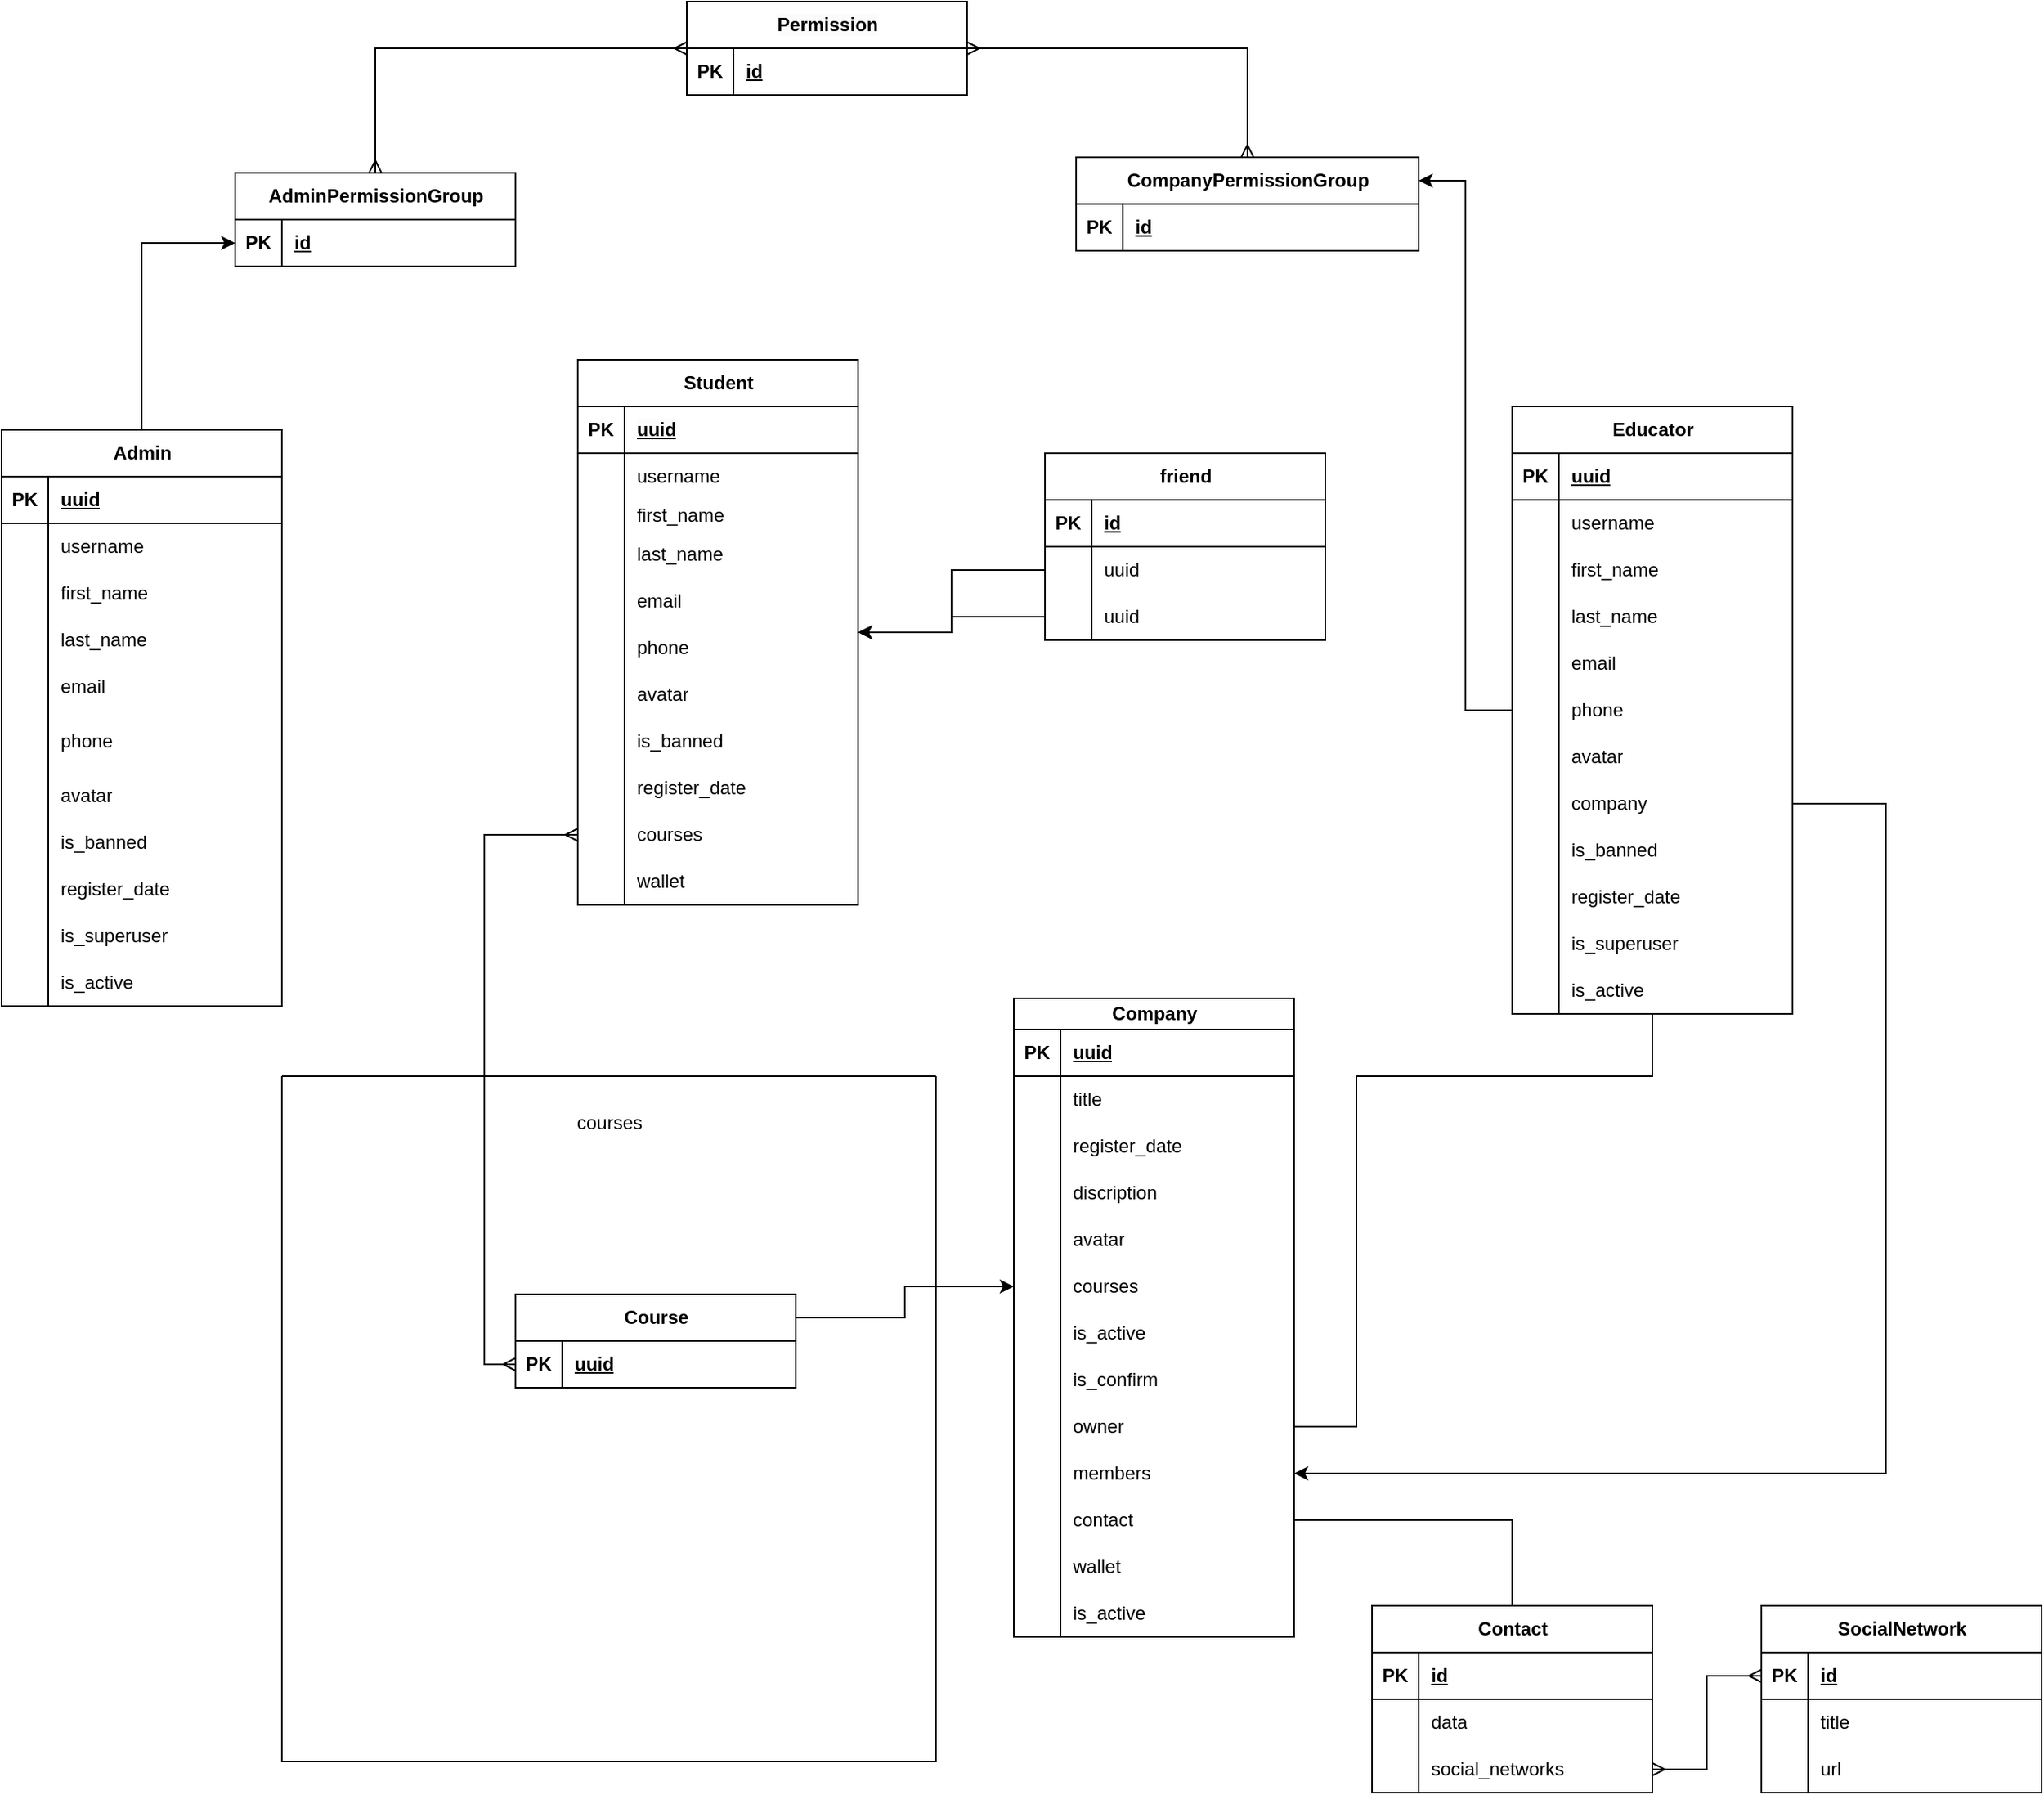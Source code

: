 <mxfile version="21.1.2" type="device">
  <diagram name="Страница 1" id="AJf4IRl2FatT7McmyLMo">
    <mxGraphModel dx="936" dy="1230" grid="1" gridSize="10" guides="1" tooltips="1" connect="1" arrows="1" fold="1" page="1" pageScale="1" pageWidth="3300" pageHeight="2339" math="0" shadow="0">
      <root>
        <mxCell id="0" />
        <mxCell id="1" parent="0" />
        <mxCell id="Pq16IrpuwBbTUDVuUOES-273" style="edgeStyle=orthogonalEdgeStyle;rounded=0;orthogonalLoop=1;jettySize=auto;html=1;entryX=1;entryY=0.25;entryDx=0;entryDy=0;" edge="1" parent="1" source="Pq16IrpuwBbTUDVuUOES-1" target="Pq16IrpuwBbTUDVuUOES-228">
          <mxGeometry relative="1" as="geometry" />
        </mxCell>
        <mxCell id="Pq16IrpuwBbTUDVuUOES-1" value="Educator" style="shape=table;startSize=30;container=1;collapsible=1;childLayout=tableLayout;fixedRows=1;rowLines=0;fontStyle=1;align=center;resizeLast=1;html=1;" vertex="1" parent="1">
          <mxGeometry x="2000" y="600" width="180" height="390" as="geometry" />
        </mxCell>
        <mxCell id="Pq16IrpuwBbTUDVuUOES-2" value="" style="shape=tableRow;horizontal=0;startSize=0;swimlaneHead=0;swimlaneBody=0;fillColor=none;collapsible=0;dropTarget=0;points=[[0,0.5],[1,0.5]];portConstraint=eastwest;top=0;left=0;right=0;bottom=1;" vertex="1" parent="Pq16IrpuwBbTUDVuUOES-1">
          <mxGeometry y="30" width="180" height="30" as="geometry" />
        </mxCell>
        <mxCell id="Pq16IrpuwBbTUDVuUOES-3" value="PK" style="shape=partialRectangle;connectable=0;fillColor=none;top=0;left=0;bottom=0;right=0;fontStyle=1;overflow=hidden;whiteSpace=wrap;html=1;" vertex="1" parent="Pq16IrpuwBbTUDVuUOES-2">
          <mxGeometry width="30" height="30" as="geometry">
            <mxRectangle width="30" height="30" as="alternateBounds" />
          </mxGeometry>
        </mxCell>
        <mxCell id="Pq16IrpuwBbTUDVuUOES-4" value="uuid" style="shape=partialRectangle;connectable=0;fillColor=none;top=0;left=0;bottom=0;right=0;align=left;spacingLeft=6;fontStyle=5;overflow=hidden;whiteSpace=wrap;html=1;" vertex="1" parent="Pq16IrpuwBbTUDVuUOES-2">
          <mxGeometry x="30" width="150" height="30" as="geometry">
            <mxRectangle width="150" height="30" as="alternateBounds" />
          </mxGeometry>
        </mxCell>
        <mxCell id="Pq16IrpuwBbTUDVuUOES-5" value="" style="shape=tableRow;horizontal=0;startSize=0;swimlaneHead=0;swimlaneBody=0;fillColor=none;collapsible=0;dropTarget=0;points=[[0,0.5],[1,0.5]];portConstraint=eastwest;top=0;left=0;right=0;bottom=0;" vertex="1" parent="Pq16IrpuwBbTUDVuUOES-1">
          <mxGeometry y="60" width="180" height="30" as="geometry" />
        </mxCell>
        <mxCell id="Pq16IrpuwBbTUDVuUOES-6" value="" style="shape=partialRectangle;connectable=0;fillColor=none;top=0;left=0;bottom=0;right=0;editable=1;overflow=hidden;whiteSpace=wrap;html=1;" vertex="1" parent="Pq16IrpuwBbTUDVuUOES-5">
          <mxGeometry width="30" height="30" as="geometry">
            <mxRectangle width="30" height="30" as="alternateBounds" />
          </mxGeometry>
        </mxCell>
        <mxCell id="Pq16IrpuwBbTUDVuUOES-7" value="username" style="shape=partialRectangle;connectable=0;fillColor=none;top=0;left=0;bottom=0;right=0;align=left;spacingLeft=6;overflow=hidden;whiteSpace=wrap;html=1;" vertex="1" parent="Pq16IrpuwBbTUDVuUOES-5">
          <mxGeometry x="30" width="150" height="30" as="geometry">
            <mxRectangle width="150" height="30" as="alternateBounds" />
          </mxGeometry>
        </mxCell>
        <mxCell id="Pq16IrpuwBbTUDVuUOES-8" value="" style="shape=tableRow;horizontal=0;startSize=0;swimlaneHead=0;swimlaneBody=0;fillColor=none;collapsible=0;dropTarget=0;points=[[0,0.5],[1,0.5]];portConstraint=eastwest;top=0;left=0;right=0;bottom=0;" vertex="1" parent="Pq16IrpuwBbTUDVuUOES-1">
          <mxGeometry y="90" width="180" height="30" as="geometry" />
        </mxCell>
        <mxCell id="Pq16IrpuwBbTUDVuUOES-9" value="" style="shape=partialRectangle;connectable=0;fillColor=none;top=0;left=0;bottom=0;right=0;editable=1;overflow=hidden;whiteSpace=wrap;html=1;" vertex="1" parent="Pq16IrpuwBbTUDVuUOES-8">
          <mxGeometry width="30" height="30" as="geometry">
            <mxRectangle width="30" height="30" as="alternateBounds" />
          </mxGeometry>
        </mxCell>
        <mxCell id="Pq16IrpuwBbTUDVuUOES-10" value="first_name" style="shape=partialRectangle;connectable=0;fillColor=none;top=0;left=0;bottom=0;right=0;align=left;spacingLeft=6;overflow=hidden;whiteSpace=wrap;html=1;" vertex="1" parent="Pq16IrpuwBbTUDVuUOES-8">
          <mxGeometry x="30" width="150" height="30" as="geometry">
            <mxRectangle width="150" height="30" as="alternateBounds" />
          </mxGeometry>
        </mxCell>
        <mxCell id="Pq16IrpuwBbTUDVuUOES-11" value="" style="shape=tableRow;horizontal=0;startSize=0;swimlaneHead=0;swimlaneBody=0;fillColor=none;collapsible=0;dropTarget=0;points=[[0,0.5],[1,0.5]];portConstraint=eastwest;top=0;left=0;right=0;bottom=0;" vertex="1" parent="Pq16IrpuwBbTUDVuUOES-1">
          <mxGeometry y="120" width="180" height="30" as="geometry" />
        </mxCell>
        <mxCell id="Pq16IrpuwBbTUDVuUOES-12" value="" style="shape=partialRectangle;connectable=0;fillColor=none;top=0;left=0;bottom=0;right=0;editable=1;overflow=hidden;whiteSpace=wrap;html=1;" vertex="1" parent="Pq16IrpuwBbTUDVuUOES-11">
          <mxGeometry width="30" height="30" as="geometry">
            <mxRectangle width="30" height="30" as="alternateBounds" />
          </mxGeometry>
        </mxCell>
        <mxCell id="Pq16IrpuwBbTUDVuUOES-13" value="last_name" style="shape=partialRectangle;connectable=0;fillColor=none;top=0;left=0;bottom=0;right=0;align=left;spacingLeft=6;overflow=hidden;whiteSpace=wrap;html=1;" vertex="1" parent="Pq16IrpuwBbTUDVuUOES-11">
          <mxGeometry x="30" width="150" height="30" as="geometry">
            <mxRectangle width="150" height="30" as="alternateBounds" />
          </mxGeometry>
        </mxCell>
        <mxCell id="Pq16IrpuwBbTUDVuUOES-79" style="shape=tableRow;horizontal=0;startSize=0;swimlaneHead=0;swimlaneBody=0;fillColor=none;collapsible=0;dropTarget=0;points=[[0,0.5],[1,0.5]];portConstraint=eastwest;top=0;left=0;right=0;bottom=0;" vertex="1" parent="Pq16IrpuwBbTUDVuUOES-1">
          <mxGeometry y="150" width="180" height="30" as="geometry" />
        </mxCell>
        <mxCell id="Pq16IrpuwBbTUDVuUOES-80" style="shape=partialRectangle;connectable=0;fillColor=none;top=0;left=0;bottom=0;right=0;editable=1;overflow=hidden;whiteSpace=wrap;html=1;" vertex="1" parent="Pq16IrpuwBbTUDVuUOES-79">
          <mxGeometry width="30" height="30" as="geometry">
            <mxRectangle width="30" height="30" as="alternateBounds" />
          </mxGeometry>
        </mxCell>
        <mxCell id="Pq16IrpuwBbTUDVuUOES-81" value="email&lt;br&gt;" style="shape=partialRectangle;connectable=0;fillColor=none;top=0;left=0;bottom=0;right=0;align=left;spacingLeft=6;overflow=hidden;whiteSpace=wrap;html=1;" vertex="1" parent="Pq16IrpuwBbTUDVuUOES-79">
          <mxGeometry x="30" width="150" height="30" as="geometry">
            <mxRectangle width="150" height="30" as="alternateBounds" />
          </mxGeometry>
        </mxCell>
        <mxCell id="Pq16IrpuwBbTUDVuUOES-82" style="shape=tableRow;horizontal=0;startSize=0;swimlaneHead=0;swimlaneBody=0;fillColor=none;collapsible=0;dropTarget=0;points=[[0,0.5],[1,0.5]];portConstraint=eastwest;top=0;left=0;right=0;bottom=0;" vertex="1" parent="Pq16IrpuwBbTUDVuUOES-1">
          <mxGeometry y="180" width="180" height="30" as="geometry" />
        </mxCell>
        <mxCell id="Pq16IrpuwBbTUDVuUOES-83" style="shape=partialRectangle;connectable=0;fillColor=none;top=0;left=0;bottom=0;right=0;editable=1;overflow=hidden;whiteSpace=wrap;html=1;" vertex="1" parent="Pq16IrpuwBbTUDVuUOES-82">
          <mxGeometry width="30" height="30" as="geometry">
            <mxRectangle width="30" height="30" as="alternateBounds" />
          </mxGeometry>
        </mxCell>
        <mxCell id="Pq16IrpuwBbTUDVuUOES-84" value="phone" style="shape=partialRectangle;connectable=0;fillColor=none;top=0;left=0;bottom=0;right=0;align=left;spacingLeft=6;overflow=hidden;whiteSpace=wrap;html=1;" vertex="1" parent="Pq16IrpuwBbTUDVuUOES-82">
          <mxGeometry x="30" width="150" height="30" as="geometry">
            <mxRectangle width="150" height="30" as="alternateBounds" />
          </mxGeometry>
        </mxCell>
        <mxCell id="Pq16IrpuwBbTUDVuUOES-85" style="shape=tableRow;horizontal=0;startSize=0;swimlaneHead=0;swimlaneBody=0;fillColor=none;collapsible=0;dropTarget=0;points=[[0,0.5],[1,0.5]];portConstraint=eastwest;top=0;left=0;right=0;bottom=0;" vertex="1" parent="Pq16IrpuwBbTUDVuUOES-1">
          <mxGeometry y="210" width="180" height="30" as="geometry" />
        </mxCell>
        <mxCell id="Pq16IrpuwBbTUDVuUOES-86" style="shape=partialRectangle;connectable=0;fillColor=none;top=0;left=0;bottom=0;right=0;editable=1;overflow=hidden;whiteSpace=wrap;html=1;" vertex="1" parent="Pq16IrpuwBbTUDVuUOES-85">
          <mxGeometry width="30" height="30" as="geometry">
            <mxRectangle width="30" height="30" as="alternateBounds" />
          </mxGeometry>
        </mxCell>
        <mxCell id="Pq16IrpuwBbTUDVuUOES-87" value="avatar" style="shape=partialRectangle;connectable=0;fillColor=none;top=0;left=0;bottom=0;right=0;align=left;spacingLeft=6;overflow=hidden;whiteSpace=wrap;html=1;" vertex="1" parent="Pq16IrpuwBbTUDVuUOES-85">
          <mxGeometry x="30" width="150" height="30" as="geometry">
            <mxRectangle width="150" height="30" as="alternateBounds" />
          </mxGeometry>
        </mxCell>
        <mxCell id="Pq16IrpuwBbTUDVuUOES-187" style="shape=tableRow;horizontal=0;startSize=0;swimlaneHead=0;swimlaneBody=0;fillColor=none;collapsible=0;dropTarget=0;points=[[0,0.5],[1,0.5]];portConstraint=eastwest;top=0;left=0;right=0;bottom=0;" vertex="1" parent="Pq16IrpuwBbTUDVuUOES-1">
          <mxGeometry y="240" width="180" height="30" as="geometry" />
        </mxCell>
        <mxCell id="Pq16IrpuwBbTUDVuUOES-188" style="shape=partialRectangle;connectable=0;fillColor=none;top=0;left=0;bottom=0;right=0;editable=1;overflow=hidden;whiteSpace=wrap;html=1;" vertex="1" parent="Pq16IrpuwBbTUDVuUOES-187">
          <mxGeometry width="30" height="30" as="geometry">
            <mxRectangle width="30" height="30" as="alternateBounds" />
          </mxGeometry>
        </mxCell>
        <mxCell id="Pq16IrpuwBbTUDVuUOES-189" value="company" style="shape=partialRectangle;connectable=0;fillColor=none;top=0;left=0;bottom=0;right=0;align=left;spacingLeft=6;overflow=hidden;whiteSpace=wrap;html=1;" vertex="1" parent="Pq16IrpuwBbTUDVuUOES-187">
          <mxGeometry x="30" width="150" height="30" as="geometry">
            <mxRectangle width="150" height="30" as="alternateBounds" />
          </mxGeometry>
        </mxCell>
        <mxCell id="Pq16IrpuwBbTUDVuUOES-88" style="shape=tableRow;horizontal=0;startSize=0;swimlaneHead=0;swimlaneBody=0;fillColor=none;collapsible=0;dropTarget=0;points=[[0,0.5],[1,0.5]];portConstraint=eastwest;top=0;left=0;right=0;bottom=0;" vertex="1" parent="Pq16IrpuwBbTUDVuUOES-1">
          <mxGeometry y="270" width="180" height="30" as="geometry" />
        </mxCell>
        <mxCell id="Pq16IrpuwBbTUDVuUOES-89" style="shape=partialRectangle;connectable=0;fillColor=none;top=0;left=0;bottom=0;right=0;editable=1;overflow=hidden;whiteSpace=wrap;html=1;" vertex="1" parent="Pq16IrpuwBbTUDVuUOES-88">
          <mxGeometry width="30" height="30" as="geometry">
            <mxRectangle width="30" height="30" as="alternateBounds" />
          </mxGeometry>
        </mxCell>
        <mxCell id="Pq16IrpuwBbTUDVuUOES-90" value="is_banned" style="shape=partialRectangle;connectable=0;fillColor=none;top=0;left=0;bottom=0;right=0;align=left;spacingLeft=6;overflow=hidden;whiteSpace=wrap;html=1;" vertex="1" parent="Pq16IrpuwBbTUDVuUOES-88">
          <mxGeometry x="30" width="150" height="30" as="geometry">
            <mxRectangle width="150" height="30" as="alternateBounds" />
          </mxGeometry>
        </mxCell>
        <mxCell id="Pq16IrpuwBbTUDVuUOES-91" style="shape=tableRow;horizontal=0;startSize=0;swimlaneHead=0;swimlaneBody=0;fillColor=none;collapsible=0;dropTarget=0;points=[[0,0.5],[1,0.5]];portConstraint=eastwest;top=0;left=0;right=0;bottom=0;" vertex="1" parent="Pq16IrpuwBbTUDVuUOES-1">
          <mxGeometry y="300" width="180" height="30" as="geometry" />
        </mxCell>
        <mxCell id="Pq16IrpuwBbTUDVuUOES-92" style="shape=partialRectangle;connectable=0;fillColor=none;top=0;left=0;bottom=0;right=0;editable=1;overflow=hidden;whiteSpace=wrap;html=1;" vertex="1" parent="Pq16IrpuwBbTUDVuUOES-91">
          <mxGeometry width="30" height="30" as="geometry">
            <mxRectangle width="30" height="30" as="alternateBounds" />
          </mxGeometry>
        </mxCell>
        <mxCell id="Pq16IrpuwBbTUDVuUOES-93" value="register_date" style="shape=partialRectangle;connectable=0;fillColor=none;top=0;left=0;bottom=0;right=0;align=left;spacingLeft=6;overflow=hidden;whiteSpace=wrap;html=1;" vertex="1" parent="Pq16IrpuwBbTUDVuUOES-91">
          <mxGeometry x="30" width="150" height="30" as="geometry">
            <mxRectangle width="150" height="30" as="alternateBounds" />
          </mxGeometry>
        </mxCell>
        <mxCell id="Pq16IrpuwBbTUDVuUOES-94" style="shape=tableRow;horizontal=0;startSize=0;swimlaneHead=0;swimlaneBody=0;fillColor=none;collapsible=0;dropTarget=0;points=[[0,0.5],[1,0.5]];portConstraint=eastwest;top=0;left=0;right=0;bottom=0;" vertex="1" parent="Pq16IrpuwBbTUDVuUOES-1">
          <mxGeometry y="330" width="180" height="30" as="geometry" />
        </mxCell>
        <mxCell id="Pq16IrpuwBbTUDVuUOES-95" style="shape=partialRectangle;connectable=0;fillColor=none;top=0;left=0;bottom=0;right=0;editable=1;overflow=hidden;whiteSpace=wrap;html=1;" vertex="1" parent="Pq16IrpuwBbTUDVuUOES-94">
          <mxGeometry width="30" height="30" as="geometry">
            <mxRectangle width="30" height="30" as="alternateBounds" />
          </mxGeometry>
        </mxCell>
        <mxCell id="Pq16IrpuwBbTUDVuUOES-96" value="is_superuser" style="shape=partialRectangle;connectable=0;fillColor=none;top=0;left=0;bottom=0;right=0;align=left;spacingLeft=6;overflow=hidden;whiteSpace=wrap;html=1;" vertex="1" parent="Pq16IrpuwBbTUDVuUOES-94">
          <mxGeometry x="30" width="150" height="30" as="geometry">
            <mxRectangle width="150" height="30" as="alternateBounds" />
          </mxGeometry>
        </mxCell>
        <mxCell id="Pq16IrpuwBbTUDVuUOES-219" style="shape=tableRow;horizontal=0;startSize=0;swimlaneHead=0;swimlaneBody=0;fillColor=none;collapsible=0;dropTarget=0;points=[[0,0.5],[1,0.5]];portConstraint=eastwest;top=0;left=0;right=0;bottom=0;" vertex="1" parent="Pq16IrpuwBbTUDVuUOES-1">
          <mxGeometry y="360" width="180" height="30" as="geometry" />
        </mxCell>
        <mxCell id="Pq16IrpuwBbTUDVuUOES-220" style="shape=partialRectangle;connectable=0;fillColor=none;top=0;left=0;bottom=0;right=0;editable=1;overflow=hidden;whiteSpace=wrap;html=1;" vertex="1" parent="Pq16IrpuwBbTUDVuUOES-219">
          <mxGeometry width="30" height="30" as="geometry">
            <mxRectangle width="30" height="30" as="alternateBounds" />
          </mxGeometry>
        </mxCell>
        <mxCell id="Pq16IrpuwBbTUDVuUOES-221" value="is_active" style="shape=partialRectangle;connectable=0;fillColor=none;top=0;left=0;bottom=0;right=0;align=left;spacingLeft=6;overflow=hidden;whiteSpace=wrap;html=1;" vertex="1" parent="Pq16IrpuwBbTUDVuUOES-219">
          <mxGeometry x="30" width="150" height="30" as="geometry">
            <mxRectangle width="150" height="30" as="alternateBounds" />
          </mxGeometry>
        </mxCell>
        <mxCell id="Pq16IrpuwBbTUDVuUOES-272" style="edgeStyle=orthogonalEdgeStyle;rounded=0;orthogonalLoop=1;jettySize=auto;html=1;entryX=0;entryY=0.5;entryDx=0;entryDy=0;" edge="1" parent="1" source="Pq16IrpuwBbTUDVuUOES-14" target="Pq16IrpuwBbTUDVuUOES-264">
          <mxGeometry relative="1" as="geometry" />
        </mxCell>
        <mxCell id="Pq16IrpuwBbTUDVuUOES-14" value="Admin" style="shape=table;startSize=30;container=1;collapsible=1;childLayout=tableLayout;fixedRows=1;rowLines=0;fontStyle=1;align=center;resizeLast=1;html=1;" vertex="1" parent="1">
          <mxGeometry x="1030" y="615" width="180" height="370" as="geometry" />
        </mxCell>
        <mxCell id="Pq16IrpuwBbTUDVuUOES-15" value="" style="shape=tableRow;horizontal=0;startSize=0;swimlaneHead=0;swimlaneBody=0;fillColor=none;collapsible=0;dropTarget=0;points=[[0,0.5],[1,0.5]];portConstraint=eastwest;top=0;left=0;right=0;bottom=1;" vertex="1" parent="Pq16IrpuwBbTUDVuUOES-14">
          <mxGeometry y="30" width="180" height="30" as="geometry" />
        </mxCell>
        <mxCell id="Pq16IrpuwBbTUDVuUOES-16" value="PK" style="shape=partialRectangle;connectable=0;fillColor=none;top=0;left=0;bottom=0;right=0;fontStyle=1;overflow=hidden;whiteSpace=wrap;html=1;" vertex="1" parent="Pq16IrpuwBbTUDVuUOES-15">
          <mxGeometry width="30" height="30" as="geometry">
            <mxRectangle width="30" height="30" as="alternateBounds" />
          </mxGeometry>
        </mxCell>
        <mxCell id="Pq16IrpuwBbTUDVuUOES-17" value="uuid" style="shape=partialRectangle;connectable=0;fillColor=none;top=0;left=0;bottom=0;right=0;align=left;spacingLeft=6;fontStyle=5;overflow=hidden;whiteSpace=wrap;html=1;" vertex="1" parent="Pq16IrpuwBbTUDVuUOES-15">
          <mxGeometry x="30" width="150" height="30" as="geometry">
            <mxRectangle width="150" height="30" as="alternateBounds" />
          </mxGeometry>
        </mxCell>
        <mxCell id="Pq16IrpuwBbTUDVuUOES-18" value="" style="shape=tableRow;horizontal=0;startSize=0;swimlaneHead=0;swimlaneBody=0;fillColor=none;collapsible=0;dropTarget=0;points=[[0,0.5],[1,0.5]];portConstraint=eastwest;top=0;left=0;right=0;bottom=0;" vertex="1" parent="Pq16IrpuwBbTUDVuUOES-14">
          <mxGeometry y="60" width="180" height="30" as="geometry" />
        </mxCell>
        <mxCell id="Pq16IrpuwBbTUDVuUOES-19" value="" style="shape=partialRectangle;connectable=0;fillColor=none;top=0;left=0;bottom=0;right=0;editable=1;overflow=hidden;whiteSpace=wrap;html=1;" vertex="1" parent="Pq16IrpuwBbTUDVuUOES-18">
          <mxGeometry width="30" height="30" as="geometry">
            <mxRectangle width="30" height="30" as="alternateBounds" />
          </mxGeometry>
        </mxCell>
        <mxCell id="Pq16IrpuwBbTUDVuUOES-20" value="username" style="shape=partialRectangle;connectable=0;fillColor=none;top=0;left=0;bottom=0;right=0;align=left;spacingLeft=6;overflow=hidden;whiteSpace=wrap;html=1;" vertex="1" parent="Pq16IrpuwBbTUDVuUOES-18">
          <mxGeometry x="30" width="150" height="30" as="geometry">
            <mxRectangle width="150" height="30" as="alternateBounds" />
          </mxGeometry>
        </mxCell>
        <mxCell id="Pq16IrpuwBbTUDVuUOES-21" value="" style="shape=tableRow;horizontal=0;startSize=0;swimlaneHead=0;swimlaneBody=0;fillColor=none;collapsible=0;dropTarget=0;points=[[0,0.5],[1,0.5]];portConstraint=eastwest;top=0;left=0;right=0;bottom=0;" vertex="1" parent="Pq16IrpuwBbTUDVuUOES-14">
          <mxGeometry y="90" width="180" height="30" as="geometry" />
        </mxCell>
        <mxCell id="Pq16IrpuwBbTUDVuUOES-22" value="" style="shape=partialRectangle;connectable=0;fillColor=none;top=0;left=0;bottom=0;right=0;editable=1;overflow=hidden;whiteSpace=wrap;html=1;" vertex="1" parent="Pq16IrpuwBbTUDVuUOES-21">
          <mxGeometry width="30" height="30" as="geometry">
            <mxRectangle width="30" height="30" as="alternateBounds" />
          </mxGeometry>
        </mxCell>
        <mxCell id="Pq16IrpuwBbTUDVuUOES-23" value="first_name" style="shape=partialRectangle;connectable=0;fillColor=none;top=0;left=0;bottom=0;right=0;align=left;spacingLeft=6;overflow=hidden;whiteSpace=wrap;html=1;" vertex="1" parent="Pq16IrpuwBbTUDVuUOES-21">
          <mxGeometry x="30" width="150" height="30" as="geometry">
            <mxRectangle width="150" height="30" as="alternateBounds" />
          </mxGeometry>
        </mxCell>
        <mxCell id="Pq16IrpuwBbTUDVuUOES-24" value="" style="shape=tableRow;horizontal=0;startSize=0;swimlaneHead=0;swimlaneBody=0;fillColor=none;collapsible=0;dropTarget=0;points=[[0,0.5],[1,0.5]];portConstraint=eastwest;top=0;left=0;right=0;bottom=0;" vertex="1" parent="Pq16IrpuwBbTUDVuUOES-14">
          <mxGeometry y="120" width="180" height="30" as="geometry" />
        </mxCell>
        <mxCell id="Pq16IrpuwBbTUDVuUOES-25" value="" style="shape=partialRectangle;connectable=0;fillColor=none;top=0;left=0;bottom=0;right=0;editable=1;overflow=hidden;whiteSpace=wrap;html=1;" vertex="1" parent="Pq16IrpuwBbTUDVuUOES-24">
          <mxGeometry width="30" height="30" as="geometry">
            <mxRectangle width="30" height="30" as="alternateBounds" />
          </mxGeometry>
        </mxCell>
        <mxCell id="Pq16IrpuwBbTUDVuUOES-26" value="last_name" style="shape=partialRectangle;connectable=0;fillColor=none;top=0;left=0;bottom=0;right=0;align=left;spacingLeft=6;overflow=hidden;whiteSpace=wrap;html=1;" vertex="1" parent="Pq16IrpuwBbTUDVuUOES-24">
          <mxGeometry x="30" width="150" height="30" as="geometry">
            <mxRectangle width="150" height="30" as="alternateBounds" />
          </mxGeometry>
        </mxCell>
        <mxCell id="Pq16IrpuwBbTUDVuUOES-58" style="shape=tableRow;horizontal=0;startSize=0;swimlaneHead=0;swimlaneBody=0;fillColor=none;collapsible=0;dropTarget=0;points=[[0,0.5],[1,0.5]];portConstraint=eastwest;top=0;left=0;right=0;bottom=0;" vertex="1" parent="Pq16IrpuwBbTUDVuUOES-14">
          <mxGeometry y="150" width="180" height="30" as="geometry" />
        </mxCell>
        <mxCell id="Pq16IrpuwBbTUDVuUOES-59" style="shape=partialRectangle;connectable=0;fillColor=none;top=0;left=0;bottom=0;right=0;editable=1;overflow=hidden;whiteSpace=wrap;html=1;" vertex="1" parent="Pq16IrpuwBbTUDVuUOES-58">
          <mxGeometry width="30" height="30" as="geometry">
            <mxRectangle width="30" height="30" as="alternateBounds" />
          </mxGeometry>
        </mxCell>
        <mxCell id="Pq16IrpuwBbTUDVuUOES-60" value="email&lt;br&gt;" style="shape=partialRectangle;connectable=0;fillColor=none;top=0;left=0;bottom=0;right=0;align=left;spacingLeft=6;overflow=hidden;whiteSpace=wrap;html=1;" vertex="1" parent="Pq16IrpuwBbTUDVuUOES-58">
          <mxGeometry x="30" width="150" height="30" as="geometry">
            <mxRectangle width="150" height="30" as="alternateBounds" />
          </mxGeometry>
        </mxCell>
        <mxCell id="Pq16IrpuwBbTUDVuUOES-61" style="shape=tableRow;horizontal=0;startSize=0;swimlaneHead=0;swimlaneBody=0;fillColor=none;collapsible=0;dropTarget=0;points=[[0,0.5],[1,0.5]];portConstraint=eastwest;top=0;left=0;right=0;bottom=0;" vertex="1" parent="Pq16IrpuwBbTUDVuUOES-14">
          <mxGeometry y="180" width="180" height="40" as="geometry" />
        </mxCell>
        <mxCell id="Pq16IrpuwBbTUDVuUOES-62" style="shape=partialRectangle;connectable=0;fillColor=none;top=0;left=0;bottom=0;right=0;editable=1;overflow=hidden;whiteSpace=wrap;html=1;" vertex="1" parent="Pq16IrpuwBbTUDVuUOES-61">
          <mxGeometry width="30" height="40" as="geometry">
            <mxRectangle width="30" height="40" as="alternateBounds" />
          </mxGeometry>
        </mxCell>
        <mxCell id="Pq16IrpuwBbTUDVuUOES-63" value="phone" style="shape=partialRectangle;connectable=0;fillColor=none;top=0;left=0;bottom=0;right=0;align=left;spacingLeft=6;overflow=hidden;whiteSpace=wrap;html=1;" vertex="1" parent="Pq16IrpuwBbTUDVuUOES-61">
          <mxGeometry x="30" width="150" height="40" as="geometry">
            <mxRectangle width="150" height="40" as="alternateBounds" />
          </mxGeometry>
        </mxCell>
        <mxCell id="Pq16IrpuwBbTUDVuUOES-64" style="shape=tableRow;horizontal=0;startSize=0;swimlaneHead=0;swimlaneBody=0;fillColor=none;collapsible=0;dropTarget=0;points=[[0,0.5],[1,0.5]];portConstraint=eastwest;top=0;left=0;right=0;bottom=0;" vertex="1" parent="Pq16IrpuwBbTUDVuUOES-14">
          <mxGeometry y="220" width="180" height="30" as="geometry" />
        </mxCell>
        <mxCell id="Pq16IrpuwBbTUDVuUOES-65" style="shape=partialRectangle;connectable=0;fillColor=none;top=0;left=0;bottom=0;right=0;editable=1;overflow=hidden;whiteSpace=wrap;html=1;" vertex="1" parent="Pq16IrpuwBbTUDVuUOES-64">
          <mxGeometry width="30" height="30" as="geometry">
            <mxRectangle width="30" height="30" as="alternateBounds" />
          </mxGeometry>
        </mxCell>
        <mxCell id="Pq16IrpuwBbTUDVuUOES-66" value="avatar" style="shape=partialRectangle;connectable=0;fillColor=none;top=0;left=0;bottom=0;right=0;align=left;spacingLeft=6;overflow=hidden;whiteSpace=wrap;html=1;" vertex="1" parent="Pq16IrpuwBbTUDVuUOES-64">
          <mxGeometry x="30" width="150" height="30" as="geometry">
            <mxRectangle width="150" height="30" as="alternateBounds" />
          </mxGeometry>
        </mxCell>
        <mxCell id="Pq16IrpuwBbTUDVuUOES-67" style="shape=tableRow;horizontal=0;startSize=0;swimlaneHead=0;swimlaneBody=0;fillColor=none;collapsible=0;dropTarget=0;points=[[0,0.5],[1,0.5]];portConstraint=eastwest;top=0;left=0;right=0;bottom=0;" vertex="1" parent="Pq16IrpuwBbTUDVuUOES-14">
          <mxGeometry y="250" width="180" height="30" as="geometry" />
        </mxCell>
        <mxCell id="Pq16IrpuwBbTUDVuUOES-68" style="shape=partialRectangle;connectable=0;fillColor=none;top=0;left=0;bottom=0;right=0;editable=1;overflow=hidden;whiteSpace=wrap;html=1;" vertex="1" parent="Pq16IrpuwBbTUDVuUOES-67">
          <mxGeometry width="30" height="30" as="geometry">
            <mxRectangle width="30" height="30" as="alternateBounds" />
          </mxGeometry>
        </mxCell>
        <mxCell id="Pq16IrpuwBbTUDVuUOES-69" value="is_banned" style="shape=partialRectangle;connectable=0;fillColor=none;top=0;left=0;bottom=0;right=0;align=left;spacingLeft=6;overflow=hidden;whiteSpace=wrap;html=1;" vertex="1" parent="Pq16IrpuwBbTUDVuUOES-67">
          <mxGeometry x="30" width="150" height="30" as="geometry">
            <mxRectangle width="150" height="30" as="alternateBounds" />
          </mxGeometry>
        </mxCell>
        <mxCell id="Pq16IrpuwBbTUDVuUOES-70" style="shape=tableRow;horizontal=0;startSize=0;swimlaneHead=0;swimlaneBody=0;fillColor=none;collapsible=0;dropTarget=0;points=[[0,0.5],[1,0.5]];portConstraint=eastwest;top=0;left=0;right=0;bottom=0;" vertex="1" parent="Pq16IrpuwBbTUDVuUOES-14">
          <mxGeometry y="280" width="180" height="30" as="geometry" />
        </mxCell>
        <mxCell id="Pq16IrpuwBbTUDVuUOES-71" style="shape=partialRectangle;connectable=0;fillColor=none;top=0;left=0;bottom=0;right=0;editable=1;overflow=hidden;whiteSpace=wrap;html=1;" vertex="1" parent="Pq16IrpuwBbTUDVuUOES-70">
          <mxGeometry width="30" height="30" as="geometry">
            <mxRectangle width="30" height="30" as="alternateBounds" />
          </mxGeometry>
        </mxCell>
        <mxCell id="Pq16IrpuwBbTUDVuUOES-72" value="register_date" style="shape=partialRectangle;connectable=0;fillColor=none;top=0;left=0;bottom=0;right=0;align=left;spacingLeft=6;overflow=hidden;whiteSpace=wrap;html=1;" vertex="1" parent="Pq16IrpuwBbTUDVuUOES-70">
          <mxGeometry x="30" width="150" height="30" as="geometry">
            <mxRectangle width="150" height="30" as="alternateBounds" />
          </mxGeometry>
        </mxCell>
        <mxCell id="Pq16IrpuwBbTUDVuUOES-73" style="shape=tableRow;horizontal=0;startSize=0;swimlaneHead=0;swimlaneBody=0;fillColor=none;collapsible=0;dropTarget=0;points=[[0,0.5],[1,0.5]];portConstraint=eastwest;top=0;left=0;right=0;bottom=0;" vertex="1" parent="Pq16IrpuwBbTUDVuUOES-14">
          <mxGeometry y="310" width="180" height="30" as="geometry" />
        </mxCell>
        <mxCell id="Pq16IrpuwBbTUDVuUOES-74" style="shape=partialRectangle;connectable=0;fillColor=none;top=0;left=0;bottom=0;right=0;editable=1;overflow=hidden;whiteSpace=wrap;html=1;" vertex="1" parent="Pq16IrpuwBbTUDVuUOES-73">
          <mxGeometry width="30" height="30" as="geometry">
            <mxRectangle width="30" height="30" as="alternateBounds" />
          </mxGeometry>
        </mxCell>
        <mxCell id="Pq16IrpuwBbTUDVuUOES-75" value="is_superuser" style="shape=partialRectangle;connectable=0;fillColor=none;top=0;left=0;bottom=0;right=0;align=left;spacingLeft=6;overflow=hidden;whiteSpace=wrap;html=1;" vertex="1" parent="Pq16IrpuwBbTUDVuUOES-73">
          <mxGeometry x="30" width="150" height="30" as="geometry">
            <mxRectangle width="150" height="30" as="alternateBounds" />
          </mxGeometry>
        </mxCell>
        <mxCell id="Pq16IrpuwBbTUDVuUOES-225" style="shape=tableRow;horizontal=0;startSize=0;swimlaneHead=0;swimlaneBody=0;fillColor=none;collapsible=0;dropTarget=0;points=[[0,0.5],[1,0.5]];portConstraint=eastwest;top=0;left=0;right=0;bottom=0;" vertex="1" parent="Pq16IrpuwBbTUDVuUOES-14">
          <mxGeometry y="340" width="180" height="30" as="geometry" />
        </mxCell>
        <mxCell id="Pq16IrpuwBbTUDVuUOES-226" style="shape=partialRectangle;connectable=0;fillColor=none;top=0;left=0;bottom=0;right=0;editable=1;overflow=hidden;whiteSpace=wrap;html=1;" vertex="1" parent="Pq16IrpuwBbTUDVuUOES-225">
          <mxGeometry width="30" height="30" as="geometry">
            <mxRectangle width="30" height="30" as="alternateBounds" />
          </mxGeometry>
        </mxCell>
        <mxCell id="Pq16IrpuwBbTUDVuUOES-227" value="is_active" style="shape=partialRectangle;connectable=0;fillColor=none;top=0;left=0;bottom=0;right=0;align=left;spacingLeft=6;overflow=hidden;whiteSpace=wrap;html=1;" vertex="1" parent="Pq16IrpuwBbTUDVuUOES-225">
          <mxGeometry x="30" width="150" height="30" as="geometry">
            <mxRectangle width="150" height="30" as="alternateBounds" />
          </mxGeometry>
        </mxCell>
        <mxCell id="Pq16IrpuwBbTUDVuUOES-27" value="Student" style="shape=table;startSize=30;container=1;collapsible=1;childLayout=tableLayout;fixedRows=1;rowLines=0;fontStyle=1;align=center;resizeLast=1;html=1;" vertex="1" parent="1">
          <mxGeometry x="1400" y="570" width="180" height="350" as="geometry" />
        </mxCell>
        <mxCell id="Pq16IrpuwBbTUDVuUOES-28" value="" style="shape=tableRow;horizontal=0;startSize=0;swimlaneHead=0;swimlaneBody=0;fillColor=none;collapsible=0;dropTarget=0;points=[[0,0.5],[1,0.5]];portConstraint=eastwest;top=0;left=0;right=0;bottom=1;" vertex="1" parent="Pq16IrpuwBbTUDVuUOES-27">
          <mxGeometry y="30" width="180" height="30" as="geometry" />
        </mxCell>
        <mxCell id="Pq16IrpuwBbTUDVuUOES-29" value="PK" style="shape=partialRectangle;connectable=0;fillColor=none;top=0;left=0;bottom=0;right=0;fontStyle=1;overflow=hidden;whiteSpace=wrap;html=1;" vertex="1" parent="Pq16IrpuwBbTUDVuUOES-28">
          <mxGeometry width="30" height="30" as="geometry">
            <mxRectangle width="30" height="30" as="alternateBounds" />
          </mxGeometry>
        </mxCell>
        <mxCell id="Pq16IrpuwBbTUDVuUOES-30" value="&lt;span style=&quot;color: rgb(0, 0, 0); font-family: Helvetica; font-size: 12px; font-style: normal; font-variant-ligatures: normal; font-variant-caps: normal; font-weight: 700; letter-spacing: normal; orphans: 2; text-align: left; text-indent: 0px; text-transform: none; widows: 2; word-spacing: 0px; -webkit-text-stroke-width: 0px; background-color: rgb(251, 251, 251); text-decoration: underline; float: none; display: inline !important;&quot;&gt;uuid&lt;/span&gt;" style="shape=partialRectangle;connectable=0;fillColor=none;top=0;left=0;bottom=0;right=0;align=left;spacingLeft=6;fontStyle=5;overflow=hidden;whiteSpace=wrap;html=1;" vertex="1" parent="Pq16IrpuwBbTUDVuUOES-28">
          <mxGeometry x="30" width="150" height="30" as="geometry">
            <mxRectangle width="150" height="30" as="alternateBounds" />
          </mxGeometry>
        </mxCell>
        <mxCell id="Pq16IrpuwBbTUDVuUOES-31" value="" style="shape=tableRow;horizontal=0;startSize=0;swimlaneHead=0;swimlaneBody=0;fillColor=none;collapsible=0;dropTarget=0;points=[[0,0.5],[1,0.5]];portConstraint=eastwest;top=0;left=0;right=0;bottom=0;" vertex="1" parent="Pq16IrpuwBbTUDVuUOES-27">
          <mxGeometry y="60" width="180" height="30" as="geometry" />
        </mxCell>
        <mxCell id="Pq16IrpuwBbTUDVuUOES-32" value="" style="shape=partialRectangle;connectable=0;fillColor=none;top=0;left=0;bottom=0;right=0;editable=1;overflow=hidden;whiteSpace=wrap;html=1;" vertex="1" parent="Pq16IrpuwBbTUDVuUOES-31">
          <mxGeometry width="30" height="30" as="geometry">
            <mxRectangle width="30" height="30" as="alternateBounds" />
          </mxGeometry>
        </mxCell>
        <mxCell id="Pq16IrpuwBbTUDVuUOES-33" value="username" style="shape=partialRectangle;connectable=0;fillColor=none;top=0;left=0;bottom=0;right=0;align=left;spacingLeft=6;overflow=hidden;whiteSpace=wrap;html=1;" vertex="1" parent="Pq16IrpuwBbTUDVuUOES-31">
          <mxGeometry x="30" width="150" height="30" as="geometry">
            <mxRectangle width="150" height="30" as="alternateBounds" />
          </mxGeometry>
        </mxCell>
        <mxCell id="Pq16IrpuwBbTUDVuUOES-34" value="" style="shape=tableRow;horizontal=0;startSize=0;swimlaneHead=0;swimlaneBody=0;fillColor=none;collapsible=0;dropTarget=0;points=[[0,0.5],[1,0.5]];portConstraint=eastwest;top=0;left=0;right=0;bottom=0;" vertex="1" parent="Pq16IrpuwBbTUDVuUOES-27">
          <mxGeometry y="90" width="180" height="20" as="geometry" />
        </mxCell>
        <mxCell id="Pq16IrpuwBbTUDVuUOES-35" value="" style="shape=partialRectangle;connectable=0;fillColor=none;top=0;left=0;bottom=0;right=0;editable=1;overflow=hidden;whiteSpace=wrap;html=1;" vertex="1" parent="Pq16IrpuwBbTUDVuUOES-34">
          <mxGeometry width="30" height="20" as="geometry">
            <mxRectangle width="30" height="20" as="alternateBounds" />
          </mxGeometry>
        </mxCell>
        <mxCell id="Pq16IrpuwBbTUDVuUOES-36" value="first_name" style="shape=partialRectangle;connectable=0;fillColor=none;top=0;left=0;bottom=0;right=0;align=left;spacingLeft=6;overflow=hidden;whiteSpace=wrap;html=1;" vertex="1" parent="Pq16IrpuwBbTUDVuUOES-34">
          <mxGeometry x="30" width="150" height="20" as="geometry">
            <mxRectangle width="150" height="20" as="alternateBounds" />
          </mxGeometry>
        </mxCell>
        <mxCell id="Pq16IrpuwBbTUDVuUOES-37" value="" style="shape=tableRow;horizontal=0;startSize=0;swimlaneHead=0;swimlaneBody=0;fillColor=none;collapsible=0;dropTarget=0;points=[[0,0.5],[1,0.5]];portConstraint=eastwest;top=0;left=0;right=0;bottom=0;" vertex="1" parent="Pq16IrpuwBbTUDVuUOES-27">
          <mxGeometry y="110" width="180" height="30" as="geometry" />
        </mxCell>
        <mxCell id="Pq16IrpuwBbTUDVuUOES-38" value="" style="shape=partialRectangle;connectable=0;fillColor=none;top=0;left=0;bottom=0;right=0;editable=1;overflow=hidden;whiteSpace=wrap;html=1;" vertex="1" parent="Pq16IrpuwBbTUDVuUOES-37">
          <mxGeometry width="30" height="30" as="geometry">
            <mxRectangle width="30" height="30" as="alternateBounds" />
          </mxGeometry>
        </mxCell>
        <mxCell id="Pq16IrpuwBbTUDVuUOES-39" value="last_name" style="shape=partialRectangle;connectable=0;fillColor=none;top=0;left=0;bottom=0;right=0;align=left;spacingLeft=6;overflow=hidden;whiteSpace=wrap;html=1;" vertex="1" parent="Pq16IrpuwBbTUDVuUOES-37">
          <mxGeometry x="30" width="150" height="30" as="geometry">
            <mxRectangle width="150" height="30" as="alternateBounds" />
          </mxGeometry>
        </mxCell>
        <mxCell id="Pq16IrpuwBbTUDVuUOES-40" style="shape=tableRow;horizontal=0;startSize=0;swimlaneHead=0;swimlaneBody=0;fillColor=none;collapsible=0;dropTarget=0;points=[[0,0.5],[1,0.5]];portConstraint=eastwest;top=0;left=0;right=0;bottom=0;" vertex="1" parent="Pq16IrpuwBbTUDVuUOES-27">
          <mxGeometry y="140" width="180" height="30" as="geometry" />
        </mxCell>
        <mxCell id="Pq16IrpuwBbTUDVuUOES-41" style="shape=partialRectangle;connectable=0;fillColor=none;top=0;left=0;bottom=0;right=0;editable=1;overflow=hidden;whiteSpace=wrap;html=1;" vertex="1" parent="Pq16IrpuwBbTUDVuUOES-40">
          <mxGeometry width="30" height="30" as="geometry">
            <mxRectangle width="30" height="30" as="alternateBounds" />
          </mxGeometry>
        </mxCell>
        <mxCell id="Pq16IrpuwBbTUDVuUOES-42" value="email&lt;br&gt;" style="shape=partialRectangle;connectable=0;fillColor=none;top=0;left=0;bottom=0;right=0;align=left;spacingLeft=6;overflow=hidden;whiteSpace=wrap;html=1;" vertex="1" parent="Pq16IrpuwBbTUDVuUOES-40">
          <mxGeometry x="30" width="150" height="30" as="geometry">
            <mxRectangle width="150" height="30" as="alternateBounds" />
          </mxGeometry>
        </mxCell>
        <mxCell id="Pq16IrpuwBbTUDVuUOES-43" style="shape=tableRow;horizontal=0;startSize=0;swimlaneHead=0;swimlaneBody=0;fillColor=none;collapsible=0;dropTarget=0;points=[[0,0.5],[1,0.5]];portConstraint=eastwest;top=0;left=0;right=0;bottom=0;" vertex="1" parent="Pq16IrpuwBbTUDVuUOES-27">
          <mxGeometry y="170" width="180" height="30" as="geometry" />
        </mxCell>
        <mxCell id="Pq16IrpuwBbTUDVuUOES-44" style="shape=partialRectangle;connectable=0;fillColor=none;top=0;left=0;bottom=0;right=0;editable=1;overflow=hidden;whiteSpace=wrap;html=1;" vertex="1" parent="Pq16IrpuwBbTUDVuUOES-43">
          <mxGeometry width="30" height="30" as="geometry">
            <mxRectangle width="30" height="30" as="alternateBounds" />
          </mxGeometry>
        </mxCell>
        <mxCell id="Pq16IrpuwBbTUDVuUOES-45" value="phone" style="shape=partialRectangle;connectable=0;fillColor=none;top=0;left=0;bottom=0;right=0;align=left;spacingLeft=6;overflow=hidden;whiteSpace=wrap;html=1;" vertex="1" parent="Pq16IrpuwBbTUDVuUOES-43">
          <mxGeometry x="30" width="150" height="30" as="geometry">
            <mxRectangle width="150" height="30" as="alternateBounds" />
          </mxGeometry>
        </mxCell>
        <mxCell id="Pq16IrpuwBbTUDVuUOES-46" style="shape=tableRow;horizontal=0;startSize=0;swimlaneHead=0;swimlaneBody=0;fillColor=none;collapsible=0;dropTarget=0;points=[[0,0.5],[1,0.5]];portConstraint=eastwest;top=0;left=0;right=0;bottom=0;" vertex="1" parent="Pq16IrpuwBbTUDVuUOES-27">
          <mxGeometry y="200" width="180" height="30" as="geometry" />
        </mxCell>
        <mxCell id="Pq16IrpuwBbTUDVuUOES-47" style="shape=partialRectangle;connectable=0;fillColor=none;top=0;left=0;bottom=0;right=0;editable=1;overflow=hidden;whiteSpace=wrap;html=1;" vertex="1" parent="Pq16IrpuwBbTUDVuUOES-46">
          <mxGeometry width="30" height="30" as="geometry">
            <mxRectangle width="30" height="30" as="alternateBounds" />
          </mxGeometry>
        </mxCell>
        <mxCell id="Pq16IrpuwBbTUDVuUOES-48" value="avatar" style="shape=partialRectangle;connectable=0;fillColor=none;top=0;left=0;bottom=0;right=0;align=left;spacingLeft=6;overflow=hidden;whiteSpace=wrap;html=1;" vertex="1" parent="Pq16IrpuwBbTUDVuUOES-46">
          <mxGeometry x="30" width="150" height="30" as="geometry">
            <mxRectangle width="150" height="30" as="alternateBounds" />
          </mxGeometry>
        </mxCell>
        <mxCell id="Pq16IrpuwBbTUDVuUOES-49" style="shape=tableRow;horizontal=0;startSize=0;swimlaneHead=0;swimlaneBody=0;fillColor=none;collapsible=0;dropTarget=0;points=[[0,0.5],[1,0.5]];portConstraint=eastwest;top=0;left=0;right=0;bottom=0;" vertex="1" parent="Pq16IrpuwBbTUDVuUOES-27">
          <mxGeometry y="230" width="180" height="30" as="geometry" />
        </mxCell>
        <mxCell id="Pq16IrpuwBbTUDVuUOES-50" style="shape=partialRectangle;connectable=0;fillColor=none;top=0;left=0;bottom=0;right=0;editable=1;overflow=hidden;whiteSpace=wrap;html=1;" vertex="1" parent="Pq16IrpuwBbTUDVuUOES-49">
          <mxGeometry width="30" height="30" as="geometry">
            <mxRectangle width="30" height="30" as="alternateBounds" />
          </mxGeometry>
        </mxCell>
        <mxCell id="Pq16IrpuwBbTUDVuUOES-51" value="is_banned" style="shape=partialRectangle;connectable=0;fillColor=none;top=0;left=0;bottom=0;right=0;align=left;spacingLeft=6;overflow=hidden;whiteSpace=wrap;html=1;" vertex="1" parent="Pq16IrpuwBbTUDVuUOES-49">
          <mxGeometry x="30" width="150" height="30" as="geometry">
            <mxRectangle width="150" height="30" as="alternateBounds" />
          </mxGeometry>
        </mxCell>
        <mxCell id="Pq16IrpuwBbTUDVuUOES-52" style="shape=tableRow;horizontal=0;startSize=0;swimlaneHead=0;swimlaneBody=0;fillColor=none;collapsible=0;dropTarget=0;points=[[0,0.5],[1,0.5]];portConstraint=eastwest;top=0;left=0;right=0;bottom=0;" vertex="1" parent="Pq16IrpuwBbTUDVuUOES-27">
          <mxGeometry y="260" width="180" height="30" as="geometry" />
        </mxCell>
        <mxCell id="Pq16IrpuwBbTUDVuUOES-53" style="shape=partialRectangle;connectable=0;fillColor=none;top=0;left=0;bottom=0;right=0;editable=1;overflow=hidden;whiteSpace=wrap;html=1;" vertex="1" parent="Pq16IrpuwBbTUDVuUOES-52">
          <mxGeometry width="30" height="30" as="geometry">
            <mxRectangle width="30" height="30" as="alternateBounds" />
          </mxGeometry>
        </mxCell>
        <mxCell id="Pq16IrpuwBbTUDVuUOES-54" value="register_date" style="shape=partialRectangle;connectable=0;fillColor=none;top=0;left=0;bottom=0;right=0;align=left;spacingLeft=6;overflow=hidden;whiteSpace=wrap;html=1;" vertex="1" parent="Pq16IrpuwBbTUDVuUOES-52">
          <mxGeometry x="30" width="150" height="30" as="geometry">
            <mxRectangle width="150" height="30" as="alternateBounds" />
          </mxGeometry>
        </mxCell>
        <mxCell id="Pq16IrpuwBbTUDVuUOES-103" style="shape=tableRow;horizontal=0;startSize=0;swimlaneHead=0;swimlaneBody=0;fillColor=none;collapsible=0;dropTarget=0;points=[[0,0.5],[1,0.5]];portConstraint=eastwest;top=0;left=0;right=0;bottom=0;" vertex="1" parent="Pq16IrpuwBbTUDVuUOES-27">
          <mxGeometry y="290" width="180" height="30" as="geometry" />
        </mxCell>
        <mxCell id="Pq16IrpuwBbTUDVuUOES-104" style="shape=partialRectangle;connectable=0;fillColor=none;top=0;left=0;bottom=0;right=0;editable=1;overflow=hidden;whiteSpace=wrap;html=1;" vertex="1" parent="Pq16IrpuwBbTUDVuUOES-103">
          <mxGeometry width="30" height="30" as="geometry">
            <mxRectangle width="30" height="30" as="alternateBounds" />
          </mxGeometry>
        </mxCell>
        <mxCell id="Pq16IrpuwBbTUDVuUOES-105" value="courses" style="shape=partialRectangle;connectable=0;fillColor=none;top=0;left=0;bottom=0;right=0;align=left;spacingLeft=6;overflow=hidden;whiteSpace=wrap;html=1;" vertex="1" parent="Pq16IrpuwBbTUDVuUOES-103">
          <mxGeometry x="30" width="150" height="30" as="geometry">
            <mxRectangle width="150" height="30" as="alternateBounds" />
          </mxGeometry>
        </mxCell>
        <mxCell id="Pq16IrpuwBbTUDVuUOES-205" style="shape=tableRow;horizontal=0;startSize=0;swimlaneHead=0;swimlaneBody=0;fillColor=none;collapsible=0;dropTarget=0;points=[[0,0.5],[1,0.5]];portConstraint=eastwest;top=0;left=0;right=0;bottom=0;" vertex="1" parent="Pq16IrpuwBbTUDVuUOES-27">
          <mxGeometry y="320" width="180" height="30" as="geometry" />
        </mxCell>
        <mxCell id="Pq16IrpuwBbTUDVuUOES-206" style="shape=partialRectangle;connectable=0;fillColor=none;top=0;left=0;bottom=0;right=0;editable=1;overflow=hidden;whiteSpace=wrap;html=1;" vertex="1" parent="Pq16IrpuwBbTUDVuUOES-205">
          <mxGeometry width="30" height="30" as="geometry">
            <mxRectangle width="30" height="30" as="alternateBounds" />
          </mxGeometry>
        </mxCell>
        <mxCell id="Pq16IrpuwBbTUDVuUOES-207" value="wallet" style="shape=partialRectangle;connectable=0;fillColor=none;top=0;left=0;bottom=0;right=0;align=left;spacingLeft=6;overflow=hidden;whiteSpace=wrap;html=1;" vertex="1" parent="Pq16IrpuwBbTUDVuUOES-205">
          <mxGeometry x="30" width="150" height="30" as="geometry">
            <mxRectangle width="150" height="30" as="alternateBounds" />
          </mxGeometry>
        </mxCell>
        <mxCell id="Pq16IrpuwBbTUDVuUOES-191" style="edgeStyle=orthogonalEdgeStyle;rounded=0;orthogonalLoop=1;jettySize=auto;html=1;exitX=1;exitY=0.25;exitDx=0;exitDy=0;" edge="1" parent="1" source="Pq16IrpuwBbTUDVuUOES-107" target="Pq16IrpuwBbTUDVuUOES-137">
          <mxGeometry relative="1" as="geometry" />
        </mxCell>
        <mxCell id="Pq16IrpuwBbTUDVuUOES-107" value="Course" style="shape=table;startSize=30;container=1;collapsible=1;childLayout=tableLayout;fixedRows=1;rowLines=0;fontStyle=1;align=center;resizeLast=1;html=1;" vertex="1" parent="1">
          <mxGeometry x="1360" y="1170" width="180" height="60" as="geometry" />
        </mxCell>
        <mxCell id="Pq16IrpuwBbTUDVuUOES-108" value="" style="shape=tableRow;horizontal=0;startSize=0;swimlaneHead=0;swimlaneBody=0;fillColor=none;collapsible=0;dropTarget=0;points=[[0,0.5],[1,0.5]];portConstraint=eastwest;top=0;left=0;right=0;bottom=1;" vertex="1" parent="Pq16IrpuwBbTUDVuUOES-107">
          <mxGeometry y="30" width="180" height="30" as="geometry" />
        </mxCell>
        <mxCell id="Pq16IrpuwBbTUDVuUOES-109" value="PK" style="shape=partialRectangle;connectable=0;fillColor=none;top=0;left=0;bottom=0;right=0;fontStyle=1;overflow=hidden;whiteSpace=wrap;html=1;" vertex="1" parent="Pq16IrpuwBbTUDVuUOES-108">
          <mxGeometry width="30" height="30" as="geometry">
            <mxRectangle width="30" height="30" as="alternateBounds" />
          </mxGeometry>
        </mxCell>
        <mxCell id="Pq16IrpuwBbTUDVuUOES-110" value="uuid" style="shape=partialRectangle;connectable=0;fillColor=none;top=0;left=0;bottom=0;right=0;align=left;spacingLeft=6;fontStyle=5;overflow=hidden;whiteSpace=wrap;html=1;" vertex="1" parent="Pq16IrpuwBbTUDVuUOES-108">
          <mxGeometry x="30" width="150" height="30" as="geometry">
            <mxRectangle width="150" height="30" as="alternateBounds" />
          </mxGeometry>
        </mxCell>
        <mxCell id="Pq16IrpuwBbTUDVuUOES-120" style="edgeStyle=orthogonalEdgeStyle;rounded=0;orthogonalLoop=1;jettySize=auto;html=1;entryX=0;entryY=0.5;entryDx=0;entryDy=0;startArrow=ERmany;startFill=0;endArrow=ERmany;endFill=0;" edge="1" parent="1" source="Pq16IrpuwBbTUDVuUOES-103" target="Pq16IrpuwBbTUDVuUOES-108">
          <mxGeometry relative="1" as="geometry" />
        </mxCell>
        <mxCell id="Pq16IrpuwBbTUDVuUOES-121" value="Company" style="shape=table;startSize=20;container=1;collapsible=1;childLayout=tableLayout;fixedRows=1;rowLines=0;fontStyle=1;align=center;resizeLast=1;html=1;" vertex="1" parent="1">
          <mxGeometry x="1680" y="980" width="180" height="410" as="geometry" />
        </mxCell>
        <mxCell id="Pq16IrpuwBbTUDVuUOES-122" value="" style="shape=tableRow;horizontal=0;startSize=0;swimlaneHead=0;swimlaneBody=0;fillColor=none;collapsible=0;dropTarget=0;points=[[0,0.5],[1,0.5]];portConstraint=eastwest;top=0;left=0;right=0;bottom=1;" vertex="1" parent="Pq16IrpuwBbTUDVuUOES-121">
          <mxGeometry y="20" width="180" height="30" as="geometry" />
        </mxCell>
        <mxCell id="Pq16IrpuwBbTUDVuUOES-123" value="PK" style="shape=partialRectangle;connectable=0;fillColor=none;top=0;left=0;bottom=0;right=0;fontStyle=1;overflow=hidden;whiteSpace=wrap;html=1;" vertex="1" parent="Pq16IrpuwBbTUDVuUOES-122">
          <mxGeometry width="30" height="30" as="geometry">
            <mxRectangle width="30" height="30" as="alternateBounds" />
          </mxGeometry>
        </mxCell>
        <mxCell id="Pq16IrpuwBbTUDVuUOES-124" value="uuid" style="shape=partialRectangle;connectable=0;fillColor=none;top=0;left=0;bottom=0;right=0;align=left;spacingLeft=6;fontStyle=5;overflow=hidden;whiteSpace=wrap;html=1;" vertex="1" parent="Pq16IrpuwBbTUDVuUOES-122">
          <mxGeometry x="30" width="150" height="30" as="geometry">
            <mxRectangle width="150" height="30" as="alternateBounds" />
          </mxGeometry>
        </mxCell>
        <mxCell id="Pq16IrpuwBbTUDVuUOES-125" value="" style="shape=tableRow;horizontal=0;startSize=0;swimlaneHead=0;swimlaneBody=0;fillColor=none;collapsible=0;dropTarget=0;points=[[0,0.5],[1,0.5]];portConstraint=eastwest;top=0;left=0;right=0;bottom=0;" vertex="1" parent="Pq16IrpuwBbTUDVuUOES-121">
          <mxGeometry y="50" width="180" height="30" as="geometry" />
        </mxCell>
        <mxCell id="Pq16IrpuwBbTUDVuUOES-126" value="" style="shape=partialRectangle;connectable=0;fillColor=none;top=0;left=0;bottom=0;right=0;editable=1;overflow=hidden;whiteSpace=wrap;html=1;" vertex="1" parent="Pq16IrpuwBbTUDVuUOES-125">
          <mxGeometry width="30" height="30" as="geometry">
            <mxRectangle width="30" height="30" as="alternateBounds" />
          </mxGeometry>
        </mxCell>
        <mxCell id="Pq16IrpuwBbTUDVuUOES-127" value="title" style="shape=partialRectangle;connectable=0;fillColor=none;top=0;left=0;bottom=0;right=0;align=left;spacingLeft=6;overflow=hidden;whiteSpace=wrap;html=1;" vertex="1" parent="Pq16IrpuwBbTUDVuUOES-125">
          <mxGeometry x="30" width="150" height="30" as="geometry">
            <mxRectangle width="150" height="30" as="alternateBounds" />
          </mxGeometry>
        </mxCell>
        <mxCell id="Pq16IrpuwBbTUDVuUOES-128" value="" style="shape=tableRow;horizontal=0;startSize=0;swimlaneHead=0;swimlaneBody=0;fillColor=none;collapsible=0;dropTarget=0;points=[[0,0.5],[1,0.5]];portConstraint=eastwest;top=0;left=0;right=0;bottom=0;" vertex="1" parent="Pq16IrpuwBbTUDVuUOES-121">
          <mxGeometry y="80" width="180" height="30" as="geometry" />
        </mxCell>
        <mxCell id="Pq16IrpuwBbTUDVuUOES-129" value="" style="shape=partialRectangle;connectable=0;fillColor=none;top=0;left=0;bottom=0;right=0;editable=1;overflow=hidden;whiteSpace=wrap;html=1;" vertex="1" parent="Pq16IrpuwBbTUDVuUOES-128">
          <mxGeometry width="30" height="30" as="geometry">
            <mxRectangle width="30" height="30" as="alternateBounds" />
          </mxGeometry>
        </mxCell>
        <mxCell id="Pq16IrpuwBbTUDVuUOES-130" value="register_date" style="shape=partialRectangle;connectable=0;fillColor=none;top=0;left=0;bottom=0;right=0;align=left;spacingLeft=6;overflow=hidden;whiteSpace=wrap;html=1;" vertex="1" parent="Pq16IrpuwBbTUDVuUOES-128">
          <mxGeometry x="30" width="150" height="30" as="geometry">
            <mxRectangle width="150" height="30" as="alternateBounds" />
          </mxGeometry>
        </mxCell>
        <mxCell id="Pq16IrpuwBbTUDVuUOES-149" style="shape=tableRow;horizontal=0;startSize=0;swimlaneHead=0;swimlaneBody=0;fillColor=none;collapsible=0;dropTarget=0;points=[[0,0.5],[1,0.5]];portConstraint=eastwest;top=0;left=0;right=0;bottom=0;" vertex="1" parent="Pq16IrpuwBbTUDVuUOES-121">
          <mxGeometry y="110" width="180" height="30" as="geometry" />
        </mxCell>
        <mxCell id="Pq16IrpuwBbTUDVuUOES-150" style="shape=partialRectangle;connectable=0;fillColor=none;top=0;left=0;bottom=0;right=0;editable=1;overflow=hidden;whiteSpace=wrap;html=1;" vertex="1" parent="Pq16IrpuwBbTUDVuUOES-149">
          <mxGeometry width="30" height="30" as="geometry">
            <mxRectangle width="30" height="30" as="alternateBounds" />
          </mxGeometry>
        </mxCell>
        <mxCell id="Pq16IrpuwBbTUDVuUOES-151" value="discription" style="shape=partialRectangle;connectable=0;fillColor=none;top=0;left=0;bottom=0;right=0;align=left;spacingLeft=6;overflow=hidden;whiteSpace=wrap;html=1;" vertex="1" parent="Pq16IrpuwBbTUDVuUOES-149">
          <mxGeometry x="30" width="150" height="30" as="geometry">
            <mxRectangle width="150" height="30" as="alternateBounds" />
          </mxGeometry>
        </mxCell>
        <mxCell id="Pq16IrpuwBbTUDVuUOES-131" value="" style="shape=tableRow;horizontal=0;startSize=0;swimlaneHead=0;swimlaneBody=0;fillColor=none;collapsible=0;dropTarget=0;points=[[0,0.5],[1,0.5]];portConstraint=eastwest;top=0;left=0;right=0;bottom=0;" vertex="1" parent="Pq16IrpuwBbTUDVuUOES-121">
          <mxGeometry y="140" width="180" height="30" as="geometry" />
        </mxCell>
        <mxCell id="Pq16IrpuwBbTUDVuUOES-132" value="" style="shape=partialRectangle;connectable=0;fillColor=none;top=0;left=0;bottom=0;right=0;editable=1;overflow=hidden;whiteSpace=wrap;html=1;" vertex="1" parent="Pq16IrpuwBbTUDVuUOES-131">
          <mxGeometry width="30" height="30" as="geometry">
            <mxRectangle width="30" height="30" as="alternateBounds" />
          </mxGeometry>
        </mxCell>
        <mxCell id="Pq16IrpuwBbTUDVuUOES-133" value="avatar" style="shape=partialRectangle;connectable=0;fillColor=none;top=0;left=0;bottom=0;right=0;align=left;spacingLeft=6;overflow=hidden;whiteSpace=wrap;html=1;" vertex="1" parent="Pq16IrpuwBbTUDVuUOES-131">
          <mxGeometry x="30" width="150" height="30" as="geometry">
            <mxRectangle width="150" height="30" as="alternateBounds" />
          </mxGeometry>
        </mxCell>
        <mxCell id="Pq16IrpuwBbTUDVuUOES-137" style="shape=tableRow;horizontal=0;startSize=0;swimlaneHead=0;swimlaneBody=0;fillColor=none;collapsible=0;dropTarget=0;points=[[0,0.5],[1,0.5]];portConstraint=eastwest;top=0;left=0;right=0;bottom=0;" vertex="1" parent="Pq16IrpuwBbTUDVuUOES-121">
          <mxGeometry y="170" width="180" height="30" as="geometry" />
        </mxCell>
        <mxCell id="Pq16IrpuwBbTUDVuUOES-138" style="shape=partialRectangle;connectable=0;fillColor=none;top=0;left=0;bottom=0;right=0;editable=1;overflow=hidden;whiteSpace=wrap;html=1;" vertex="1" parent="Pq16IrpuwBbTUDVuUOES-137">
          <mxGeometry width="30" height="30" as="geometry">
            <mxRectangle width="30" height="30" as="alternateBounds" />
          </mxGeometry>
        </mxCell>
        <mxCell id="Pq16IrpuwBbTUDVuUOES-139" value="courses" style="shape=partialRectangle;connectable=0;fillColor=none;top=0;left=0;bottom=0;right=0;align=left;spacingLeft=6;overflow=hidden;whiteSpace=wrap;html=1;" vertex="1" parent="Pq16IrpuwBbTUDVuUOES-137">
          <mxGeometry x="30" width="150" height="30" as="geometry">
            <mxRectangle width="150" height="30" as="alternateBounds" />
          </mxGeometry>
        </mxCell>
        <mxCell id="Pq16IrpuwBbTUDVuUOES-152" style="shape=tableRow;horizontal=0;startSize=0;swimlaneHead=0;swimlaneBody=0;fillColor=none;collapsible=0;dropTarget=0;points=[[0,0.5],[1,0.5]];portConstraint=eastwest;top=0;left=0;right=0;bottom=0;" vertex="1" parent="Pq16IrpuwBbTUDVuUOES-121">
          <mxGeometry y="200" width="180" height="30" as="geometry" />
        </mxCell>
        <mxCell id="Pq16IrpuwBbTUDVuUOES-153" style="shape=partialRectangle;connectable=0;fillColor=none;top=0;left=0;bottom=0;right=0;editable=1;overflow=hidden;whiteSpace=wrap;html=1;" vertex="1" parent="Pq16IrpuwBbTUDVuUOES-152">
          <mxGeometry width="30" height="30" as="geometry">
            <mxRectangle width="30" height="30" as="alternateBounds" />
          </mxGeometry>
        </mxCell>
        <mxCell id="Pq16IrpuwBbTUDVuUOES-154" value="is_active" style="shape=partialRectangle;connectable=0;fillColor=none;top=0;left=0;bottom=0;right=0;align=left;spacingLeft=6;overflow=hidden;whiteSpace=wrap;html=1;" vertex="1" parent="Pq16IrpuwBbTUDVuUOES-152">
          <mxGeometry x="30" width="150" height="30" as="geometry">
            <mxRectangle width="150" height="30" as="alternateBounds" />
          </mxGeometry>
        </mxCell>
        <mxCell id="Pq16IrpuwBbTUDVuUOES-146" style="shape=tableRow;horizontal=0;startSize=0;swimlaneHead=0;swimlaneBody=0;fillColor=none;collapsible=0;dropTarget=0;points=[[0,0.5],[1,0.5]];portConstraint=eastwest;top=0;left=0;right=0;bottom=0;" vertex="1" parent="Pq16IrpuwBbTUDVuUOES-121">
          <mxGeometry y="230" width="180" height="30" as="geometry" />
        </mxCell>
        <mxCell id="Pq16IrpuwBbTUDVuUOES-147" style="shape=partialRectangle;connectable=0;fillColor=none;top=0;left=0;bottom=0;right=0;editable=1;overflow=hidden;whiteSpace=wrap;html=1;" vertex="1" parent="Pq16IrpuwBbTUDVuUOES-146">
          <mxGeometry width="30" height="30" as="geometry">
            <mxRectangle width="30" height="30" as="alternateBounds" />
          </mxGeometry>
        </mxCell>
        <mxCell id="Pq16IrpuwBbTUDVuUOES-148" value="is_confirm" style="shape=partialRectangle;connectable=0;fillColor=none;top=0;left=0;bottom=0;right=0;align=left;spacingLeft=6;overflow=hidden;whiteSpace=wrap;html=1;" vertex="1" parent="Pq16IrpuwBbTUDVuUOES-146">
          <mxGeometry x="30" width="150" height="30" as="geometry">
            <mxRectangle width="150" height="30" as="alternateBounds" />
          </mxGeometry>
        </mxCell>
        <mxCell id="Pq16IrpuwBbTUDVuUOES-143" style="shape=tableRow;horizontal=0;startSize=0;swimlaneHead=0;swimlaneBody=0;fillColor=none;collapsible=0;dropTarget=0;points=[[0,0.5],[1,0.5]];portConstraint=eastwest;top=0;left=0;right=0;bottom=0;" vertex="1" parent="Pq16IrpuwBbTUDVuUOES-121">
          <mxGeometry y="260" width="180" height="30" as="geometry" />
        </mxCell>
        <mxCell id="Pq16IrpuwBbTUDVuUOES-144" style="shape=partialRectangle;connectable=0;fillColor=none;top=0;left=0;bottom=0;right=0;editable=1;overflow=hidden;whiteSpace=wrap;html=1;" vertex="1" parent="Pq16IrpuwBbTUDVuUOES-143">
          <mxGeometry width="30" height="30" as="geometry">
            <mxRectangle width="30" height="30" as="alternateBounds" />
          </mxGeometry>
        </mxCell>
        <mxCell id="Pq16IrpuwBbTUDVuUOES-145" value="owner" style="shape=partialRectangle;connectable=0;fillColor=none;top=0;left=0;bottom=0;right=0;align=left;spacingLeft=6;overflow=hidden;whiteSpace=wrap;html=1;" vertex="1" parent="Pq16IrpuwBbTUDVuUOES-143">
          <mxGeometry x="30" width="150" height="30" as="geometry">
            <mxRectangle width="150" height="30" as="alternateBounds" />
          </mxGeometry>
        </mxCell>
        <mxCell id="Pq16IrpuwBbTUDVuUOES-140" style="shape=tableRow;horizontal=0;startSize=0;swimlaneHead=0;swimlaneBody=0;fillColor=none;collapsible=0;dropTarget=0;points=[[0,0.5],[1,0.5]];portConstraint=eastwest;top=0;left=0;right=0;bottom=0;" vertex="1" parent="Pq16IrpuwBbTUDVuUOES-121">
          <mxGeometry y="290" width="180" height="30" as="geometry" />
        </mxCell>
        <mxCell id="Pq16IrpuwBbTUDVuUOES-141" style="shape=partialRectangle;connectable=0;fillColor=none;top=0;left=0;bottom=0;right=0;editable=1;overflow=hidden;whiteSpace=wrap;html=1;" vertex="1" parent="Pq16IrpuwBbTUDVuUOES-140">
          <mxGeometry width="30" height="30" as="geometry">
            <mxRectangle width="30" height="30" as="alternateBounds" />
          </mxGeometry>
        </mxCell>
        <mxCell id="Pq16IrpuwBbTUDVuUOES-142" value="members" style="shape=partialRectangle;connectable=0;fillColor=none;top=0;left=0;bottom=0;right=0;align=left;spacingLeft=6;overflow=hidden;whiteSpace=wrap;html=1;" vertex="1" parent="Pq16IrpuwBbTUDVuUOES-140">
          <mxGeometry x="30" width="150" height="30" as="geometry">
            <mxRectangle width="150" height="30" as="alternateBounds" />
          </mxGeometry>
        </mxCell>
        <mxCell id="Pq16IrpuwBbTUDVuUOES-134" style="shape=tableRow;horizontal=0;startSize=0;swimlaneHead=0;swimlaneBody=0;fillColor=none;collapsible=0;dropTarget=0;points=[[0,0.5],[1,0.5]];portConstraint=eastwest;top=0;left=0;right=0;bottom=0;" vertex="1" parent="Pq16IrpuwBbTUDVuUOES-121">
          <mxGeometry y="320" width="180" height="30" as="geometry" />
        </mxCell>
        <mxCell id="Pq16IrpuwBbTUDVuUOES-135" style="shape=partialRectangle;connectable=0;fillColor=none;top=0;left=0;bottom=0;right=0;editable=1;overflow=hidden;whiteSpace=wrap;html=1;" vertex="1" parent="Pq16IrpuwBbTUDVuUOES-134">
          <mxGeometry width="30" height="30" as="geometry">
            <mxRectangle width="30" height="30" as="alternateBounds" />
          </mxGeometry>
        </mxCell>
        <mxCell id="Pq16IrpuwBbTUDVuUOES-136" value="contact" style="shape=partialRectangle;connectable=0;fillColor=none;top=0;left=0;bottom=0;right=0;align=left;spacingLeft=6;overflow=hidden;whiteSpace=wrap;html=1;" vertex="1" parent="Pq16IrpuwBbTUDVuUOES-134">
          <mxGeometry x="30" width="150" height="30" as="geometry">
            <mxRectangle width="150" height="30" as="alternateBounds" />
          </mxGeometry>
        </mxCell>
        <mxCell id="Pq16IrpuwBbTUDVuUOES-208" style="shape=tableRow;horizontal=0;startSize=0;swimlaneHead=0;swimlaneBody=0;fillColor=none;collapsible=0;dropTarget=0;points=[[0,0.5],[1,0.5]];portConstraint=eastwest;top=0;left=0;right=0;bottom=0;" vertex="1" parent="Pq16IrpuwBbTUDVuUOES-121">
          <mxGeometry y="350" width="180" height="30" as="geometry" />
        </mxCell>
        <mxCell id="Pq16IrpuwBbTUDVuUOES-209" style="shape=partialRectangle;connectable=0;fillColor=none;top=0;left=0;bottom=0;right=0;editable=1;overflow=hidden;whiteSpace=wrap;html=1;" vertex="1" parent="Pq16IrpuwBbTUDVuUOES-208">
          <mxGeometry width="30" height="30" as="geometry">
            <mxRectangle width="30" height="30" as="alternateBounds" />
          </mxGeometry>
        </mxCell>
        <mxCell id="Pq16IrpuwBbTUDVuUOES-210" value="wallet" style="shape=partialRectangle;connectable=0;fillColor=none;top=0;left=0;bottom=0;right=0;align=left;spacingLeft=6;overflow=hidden;whiteSpace=wrap;html=1;" vertex="1" parent="Pq16IrpuwBbTUDVuUOES-208">
          <mxGeometry x="30" width="150" height="30" as="geometry">
            <mxRectangle width="150" height="30" as="alternateBounds" />
          </mxGeometry>
        </mxCell>
        <mxCell id="Pq16IrpuwBbTUDVuUOES-222" style="shape=tableRow;horizontal=0;startSize=0;swimlaneHead=0;swimlaneBody=0;fillColor=none;collapsible=0;dropTarget=0;points=[[0,0.5],[1,0.5]];portConstraint=eastwest;top=0;left=0;right=0;bottom=0;" vertex="1" parent="Pq16IrpuwBbTUDVuUOES-121">
          <mxGeometry y="380" width="180" height="30" as="geometry" />
        </mxCell>
        <mxCell id="Pq16IrpuwBbTUDVuUOES-223" style="shape=partialRectangle;connectable=0;fillColor=none;top=0;left=0;bottom=0;right=0;editable=1;overflow=hidden;whiteSpace=wrap;html=1;" vertex="1" parent="Pq16IrpuwBbTUDVuUOES-222">
          <mxGeometry width="30" height="30" as="geometry">
            <mxRectangle width="30" height="30" as="alternateBounds" />
          </mxGeometry>
        </mxCell>
        <mxCell id="Pq16IrpuwBbTUDVuUOES-224" value="is_active" style="shape=partialRectangle;connectable=0;fillColor=none;top=0;left=0;bottom=0;right=0;align=left;spacingLeft=6;overflow=hidden;whiteSpace=wrap;html=1;" vertex="1" parent="Pq16IrpuwBbTUDVuUOES-222">
          <mxGeometry x="30" width="150" height="30" as="geometry">
            <mxRectangle width="150" height="30" as="alternateBounds" />
          </mxGeometry>
        </mxCell>
        <mxCell id="Pq16IrpuwBbTUDVuUOES-155" value="SocialNetwork" style="shape=table;startSize=30;container=1;collapsible=1;childLayout=tableLayout;fixedRows=1;rowLines=0;fontStyle=1;align=center;resizeLast=1;html=1;" vertex="1" parent="1">
          <mxGeometry x="2160" y="1370" width="180" height="120" as="geometry" />
        </mxCell>
        <mxCell id="Pq16IrpuwBbTUDVuUOES-156" value="" style="shape=tableRow;horizontal=0;startSize=0;swimlaneHead=0;swimlaneBody=0;fillColor=none;collapsible=0;dropTarget=0;points=[[0,0.5],[1,0.5]];portConstraint=eastwest;top=0;left=0;right=0;bottom=1;" vertex="1" parent="Pq16IrpuwBbTUDVuUOES-155">
          <mxGeometry y="30" width="180" height="30" as="geometry" />
        </mxCell>
        <mxCell id="Pq16IrpuwBbTUDVuUOES-157" value="PK" style="shape=partialRectangle;connectable=0;fillColor=none;top=0;left=0;bottom=0;right=0;fontStyle=1;overflow=hidden;whiteSpace=wrap;html=1;" vertex="1" parent="Pq16IrpuwBbTUDVuUOES-156">
          <mxGeometry width="30" height="30" as="geometry">
            <mxRectangle width="30" height="30" as="alternateBounds" />
          </mxGeometry>
        </mxCell>
        <mxCell id="Pq16IrpuwBbTUDVuUOES-158" value="id" style="shape=partialRectangle;connectable=0;fillColor=none;top=0;left=0;bottom=0;right=0;align=left;spacingLeft=6;fontStyle=5;overflow=hidden;whiteSpace=wrap;html=1;" vertex="1" parent="Pq16IrpuwBbTUDVuUOES-156">
          <mxGeometry x="30" width="150" height="30" as="geometry">
            <mxRectangle width="150" height="30" as="alternateBounds" />
          </mxGeometry>
        </mxCell>
        <mxCell id="Pq16IrpuwBbTUDVuUOES-159" value="" style="shape=tableRow;horizontal=0;startSize=0;swimlaneHead=0;swimlaneBody=0;fillColor=none;collapsible=0;dropTarget=0;points=[[0,0.5],[1,0.5]];portConstraint=eastwest;top=0;left=0;right=0;bottom=0;" vertex="1" parent="Pq16IrpuwBbTUDVuUOES-155">
          <mxGeometry y="60" width="180" height="30" as="geometry" />
        </mxCell>
        <mxCell id="Pq16IrpuwBbTUDVuUOES-160" value="" style="shape=partialRectangle;connectable=0;fillColor=none;top=0;left=0;bottom=0;right=0;editable=1;overflow=hidden;whiteSpace=wrap;html=1;" vertex="1" parent="Pq16IrpuwBbTUDVuUOES-159">
          <mxGeometry width="30" height="30" as="geometry">
            <mxRectangle width="30" height="30" as="alternateBounds" />
          </mxGeometry>
        </mxCell>
        <mxCell id="Pq16IrpuwBbTUDVuUOES-161" value="title" style="shape=partialRectangle;connectable=0;fillColor=none;top=0;left=0;bottom=0;right=0;align=left;spacingLeft=6;overflow=hidden;whiteSpace=wrap;html=1;" vertex="1" parent="Pq16IrpuwBbTUDVuUOES-159">
          <mxGeometry x="30" width="150" height="30" as="geometry">
            <mxRectangle width="150" height="30" as="alternateBounds" />
          </mxGeometry>
        </mxCell>
        <mxCell id="Pq16IrpuwBbTUDVuUOES-162" value="" style="shape=tableRow;horizontal=0;startSize=0;swimlaneHead=0;swimlaneBody=0;fillColor=none;collapsible=0;dropTarget=0;points=[[0,0.5],[1,0.5]];portConstraint=eastwest;top=0;left=0;right=0;bottom=0;" vertex="1" parent="Pq16IrpuwBbTUDVuUOES-155">
          <mxGeometry y="90" width="180" height="30" as="geometry" />
        </mxCell>
        <mxCell id="Pq16IrpuwBbTUDVuUOES-163" value="" style="shape=partialRectangle;connectable=0;fillColor=none;top=0;left=0;bottom=0;right=0;editable=1;overflow=hidden;whiteSpace=wrap;html=1;" vertex="1" parent="Pq16IrpuwBbTUDVuUOES-162">
          <mxGeometry width="30" height="30" as="geometry">
            <mxRectangle width="30" height="30" as="alternateBounds" />
          </mxGeometry>
        </mxCell>
        <mxCell id="Pq16IrpuwBbTUDVuUOES-164" value="url" style="shape=partialRectangle;connectable=0;fillColor=none;top=0;left=0;bottom=0;right=0;align=left;spacingLeft=6;overflow=hidden;whiteSpace=wrap;html=1;" vertex="1" parent="Pq16IrpuwBbTUDVuUOES-162">
          <mxGeometry x="30" width="150" height="30" as="geometry">
            <mxRectangle width="150" height="30" as="alternateBounds" />
          </mxGeometry>
        </mxCell>
        <mxCell id="Pq16IrpuwBbTUDVuUOES-168" style="edgeStyle=orthogonalEdgeStyle;rounded=0;orthogonalLoop=1;jettySize=auto;html=1;startArrow=ERmany;startFill=0;endArrow=ERmany;endFill=0;" edge="1" parent="1" source="Pq16IrpuwBbTUDVuUOES-176" target="Pq16IrpuwBbTUDVuUOES-156">
          <mxGeometry relative="1" as="geometry" />
        </mxCell>
        <mxCell id="Pq16IrpuwBbTUDVuUOES-214" style="edgeStyle=orthogonalEdgeStyle;rounded=0;orthogonalLoop=1;jettySize=auto;html=1;endArrow=none;endFill=0;" edge="1" parent="1" source="Pq16IrpuwBbTUDVuUOES-169" target="Pq16IrpuwBbTUDVuUOES-134">
          <mxGeometry relative="1" as="geometry" />
        </mxCell>
        <mxCell id="Pq16IrpuwBbTUDVuUOES-169" value="Contact" style="shape=table;startSize=30;container=1;collapsible=1;childLayout=tableLayout;fixedRows=1;rowLines=0;fontStyle=1;align=center;resizeLast=1;html=1;" vertex="1" parent="1">
          <mxGeometry x="1910" y="1370" width="180" height="120" as="geometry" />
        </mxCell>
        <mxCell id="Pq16IrpuwBbTUDVuUOES-170" value="" style="shape=tableRow;horizontal=0;startSize=0;swimlaneHead=0;swimlaneBody=0;fillColor=none;collapsible=0;dropTarget=0;points=[[0,0.5],[1,0.5]];portConstraint=eastwest;top=0;left=0;right=0;bottom=1;" vertex="1" parent="Pq16IrpuwBbTUDVuUOES-169">
          <mxGeometry y="30" width="180" height="30" as="geometry" />
        </mxCell>
        <mxCell id="Pq16IrpuwBbTUDVuUOES-171" value="PK" style="shape=partialRectangle;connectable=0;fillColor=none;top=0;left=0;bottom=0;right=0;fontStyle=1;overflow=hidden;whiteSpace=wrap;html=1;" vertex="1" parent="Pq16IrpuwBbTUDVuUOES-170">
          <mxGeometry width="30" height="30" as="geometry">
            <mxRectangle width="30" height="30" as="alternateBounds" />
          </mxGeometry>
        </mxCell>
        <mxCell id="Pq16IrpuwBbTUDVuUOES-172" value="id" style="shape=partialRectangle;connectable=0;fillColor=none;top=0;left=0;bottom=0;right=0;align=left;spacingLeft=6;fontStyle=5;overflow=hidden;whiteSpace=wrap;html=1;" vertex="1" parent="Pq16IrpuwBbTUDVuUOES-170">
          <mxGeometry x="30" width="150" height="30" as="geometry">
            <mxRectangle width="150" height="30" as="alternateBounds" />
          </mxGeometry>
        </mxCell>
        <mxCell id="Pq16IrpuwBbTUDVuUOES-173" value="" style="shape=tableRow;horizontal=0;startSize=0;swimlaneHead=0;swimlaneBody=0;fillColor=none;collapsible=0;dropTarget=0;points=[[0,0.5],[1,0.5]];portConstraint=eastwest;top=0;left=0;right=0;bottom=0;" vertex="1" parent="Pq16IrpuwBbTUDVuUOES-169">
          <mxGeometry y="60" width="180" height="30" as="geometry" />
        </mxCell>
        <mxCell id="Pq16IrpuwBbTUDVuUOES-174" value="" style="shape=partialRectangle;connectable=0;fillColor=none;top=0;left=0;bottom=0;right=0;editable=1;overflow=hidden;whiteSpace=wrap;html=1;" vertex="1" parent="Pq16IrpuwBbTUDVuUOES-173">
          <mxGeometry width="30" height="30" as="geometry">
            <mxRectangle width="30" height="30" as="alternateBounds" />
          </mxGeometry>
        </mxCell>
        <mxCell id="Pq16IrpuwBbTUDVuUOES-175" value="data" style="shape=partialRectangle;connectable=0;fillColor=none;top=0;left=0;bottom=0;right=0;align=left;spacingLeft=6;overflow=hidden;whiteSpace=wrap;html=1;" vertex="1" parent="Pq16IrpuwBbTUDVuUOES-173">
          <mxGeometry x="30" width="150" height="30" as="geometry">
            <mxRectangle width="150" height="30" as="alternateBounds" />
          </mxGeometry>
        </mxCell>
        <mxCell id="Pq16IrpuwBbTUDVuUOES-176" value="" style="shape=tableRow;horizontal=0;startSize=0;swimlaneHead=0;swimlaneBody=0;fillColor=none;collapsible=0;dropTarget=0;points=[[0,0.5],[1,0.5]];portConstraint=eastwest;top=0;left=0;right=0;bottom=0;" vertex="1" parent="Pq16IrpuwBbTUDVuUOES-169">
          <mxGeometry y="90" width="180" height="30" as="geometry" />
        </mxCell>
        <mxCell id="Pq16IrpuwBbTUDVuUOES-177" value="" style="shape=partialRectangle;connectable=0;fillColor=none;top=0;left=0;bottom=0;right=0;editable=1;overflow=hidden;whiteSpace=wrap;html=1;" vertex="1" parent="Pq16IrpuwBbTUDVuUOES-176">
          <mxGeometry width="30" height="30" as="geometry">
            <mxRectangle width="30" height="30" as="alternateBounds" />
          </mxGeometry>
        </mxCell>
        <mxCell id="Pq16IrpuwBbTUDVuUOES-178" value="social_networks" style="shape=partialRectangle;connectable=0;fillColor=none;top=0;left=0;bottom=0;right=0;align=left;spacingLeft=6;overflow=hidden;whiteSpace=wrap;html=1;" vertex="1" parent="Pq16IrpuwBbTUDVuUOES-176">
          <mxGeometry x="30" width="150" height="30" as="geometry">
            <mxRectangle width="150" height="30" as="alternateBounds" />
          </mxGeometry>
        </mxCell>
        <mxCell id="Pq16IrpuwBbTUDVuUOES-185" style="edgeStyle=orthogonalEdgeStyle;rounded=0;orthogonalLoop=1;jettySize=auto;html=1;startArrow=none;startFill=0;endArrow=none;endFill=0;" edge="1" parent="1" source="Pq16IrpuwBbTUDVuUOES-143" target="Pq16IrpuwBbTUDVuUOES-1">
          <mxGeometry relative="1" as="geometry">
            <Array as="points">
              <mxPoint x="1900" y="1255" />
              <mxPoint x="1900" y="1030" />
            </Array>
          </mxGeometry>
        </mxCell>
        <mxCell id="Pq16IrpuwBbTUDVuUOES-190" style="edgeStyle=orthogonalEdgeStyle;rounded=0;orthogonalLoop=1;jettySize=auto;html=1;" edge="1" parent="1" source="Pq16IrpuwBbTUDVuUOES-187" target="Pq16IrpuwBbTUDVuUOES-140">
          <mxGeometry relative="1" as="geometry">
            <mxPoint x="2000" y="1240" as="targetPoint" />
            <Array as="points">
              <mxPoint x="2240" y="855" />
              <mxPoint x="2240" y="1285" />
            </Array>
          </mxGeometry>
        </mxCell>
        <mxCell id="Pq16IrpuwBbTUDVuUOES-217" value="" style="swimlane;startSize=0;" vertex="1" parent="1">
          <mxGeometry x="1210" y="1030" width="420" height="440" as="geometry" />
        </mxCell>
        <mxCell id="Pq16IrpuwBbTUDVuUOES-218" value="courses" style="text;html=1;align=center;verticalAlign=middle;resizable=0;points=[];autosize=1;strokeColor=none;fillColor=none;" vertex="1" parent="1">
          <mxGeometry x="1385" y="1045" width="70" height="30" as="geometry" />
        </mxCell>
        <mxCell id="Pq16IrpuwBbTUDVuUOES-228" value="CompanyPermissionGroup" style="shape=table;startSize=30;container=1;collapsible=1;childLayout=tableLayout;fixedRows=1;rowLines=0;fontStyle=1;align=center;resizeLast=1;html=1;" vertex="1" parent="1">
          <mxGeometry x="1720" y="440" width="220" height="60" as="geometry" />
        </mxCell>
        <mxCell id="Pq16IrpuwBbTUDVuUOES-229" value="" style="shape=tableRow;horizontal=0;startSize=0;swimlaneHead=0;swimlaneBody=0;fillColor=none;collapsible=0;dropTarget=0;points=[[0,0.5],[1,0.5]];portConstraint=eastwest;top=0;left=0;right=0;bottom=1;" vertex="1" parent="Pq16IrpuwBbTUDVuUOES-228">
          <mxGeometry y="30" width="220" height="30" as="geometry" />
        </mxCell>
        <mxCell id="Pq16IrpuwBbTUDVuUOES-230" value="PK" style="shape=partialRectangle;connectable=0;fillColor=none;top=0;left=0;bottom=0;right=0;fontStyle=1;overflow=hidden;whiteSpace=wrap;html=1;" vertex="1" parent="Pq16IrpuwBbTUDVuUOES-229">
          <mxGeometry width="30" height="30" as="geometry">
            <mxRectangle width="30" height="30" as="alternateBounds" />
          </mxGeometry>
        </mxCell>
        <mxCell id="Pq16IrpuwBbTUDVuUOES-231" value="id" style="shape=partialRectangle;connectable=0;fillColor=none;top=0;left=0;bottom=0;right=0;align=left;spacingLeft=6;fontStyle=5;overflow=hidden;whiteSpace=wrap;html=1;" vertex="1" parent="Pq16IrpuwBbTUDVuUOES-229">
          <mxGeometry x="30" width="190" height="30" as="geometry">
            <mxRectangle width="190" height="30" as="alternateBounds" />
          </mxGeometry>
        </mxCell>
        <mxCell id="Pq16IrpuwBbTUDVuUOES-254" style="edgeStyle=orthogonalEdgeStyle;rounded=0;orthogonalLoop=1;jettySize=auto;html=1;startArrow=ERmany;startFill=0;endArrow=ERmany;endFill=0;" edge="1" parent="1" source="Pq16IrpuwBbTUDVuUOES-268" target="Pq16IrpuwBbTUDVuUOES-228">
          <mxGeometry relative="1" as="geometry">
            <mxPoint x="1660" y="368" as="sourcePoint" />
          </mxGeometry>
        </mxCell>
        <mxCell id="Pq16IrpuwBbTUDVuUOES-263" value="AdminPermissionGroup" style="shape=table;startSize=30;container=1;collapsible=1;childLayout=tableLayout;fixedRows=1;rowLines=0;fontStyle=1;align=center;resizeLast=1;html=1;" vertex="1" parent="1">
          <mxGeometry x="1180" y="450" width="180" height="60.0" as="geometry" />
        </mxCell>
        <mxCell id="Pq16IrpuwBbTUDVuUOES-264" value="" style="shape=tableRow;horizontal=0;startSize=0;swimlaneHead=0;swimlaneBody=0;fillColor=none;collapsible=0;dropTarget=0;points=[[0,0.5],[1,0.5]];portConstraint=eastwest;top=0;left=0;right=0;bottom=1;" vertex="1" parent="Pq16IrpuwBbTUDVuUOES-263">
          <mxGeometry y="30" width="180" height="30" as="geometry" />
        </mxCell>
        <mxCell id="Pq16IrpuwBbTUDVuUOES-265" value="PK" style="shape=partialRectangle;connectable=0;fillColor=none;top=0;left=0;bottom=0;right=0;fontStyle=1;overflow=hidden;whiteSpace=wrap;html=1;" vertex="1" parent="Pq16IrpuwBbTUDVuUOES-264">
          <mxGeometry width="30" height="30" as="geometry">
            <mxRectangle width="30" height="30" as="alternateBounds" />
          </mxGeometry>
        </mxCell>
        <mxCell id="Pq16IrpuwBbTUDVuUOES-266" value="id" style="shape=partialRectangle;connectable=0;fillColor=none;top=0;left=0;bottom=0;right=0;align=left;spacingLeft=6;fontStyle=5;overflow=hidden;whiteSpace=wrap;html=1;" vertex="1" parent="Pq16IrpuwBbTUDVuUOES-264">
          <mxGeometry x="30" width="150" height="30" as="geometry">
            <mxRectangle width="150" height="30" as="alternateBounds" />
          </mxGeometry>
        </mxCell>
        <mxCell id="Pq16IrpuwBbTUDVuUOES-267" style="edgeStyle=orthogonalEdgeStyle;rounded=0;orthogonalLoop=1;jettySize=auto;html=1;startArrow=ERmany;startFill=0;endArrow=ERmany;endFill=0;" edge="1" parent="1" source="Pq16IrpuwBbTUDVuUOES-268" target="Pq16IrpuwBbTUDVuUOES-263">
          <mxGeometry relative="1" as="geometry" />
        </mxCell>
        <mxCell id="Pq16IrpuwBbTUDVuUOES-268" value="&lt;span style=&quot;color: rgb(0, 0, 0); font-family: Helvetica; font-size: 12px; font-style: normal; font-variant-ligatures: normal; font-variant-caps: normal; font-weight: 700; letter-spacing: normal; orphans: 2; text-align: center; text-indent: 0px; text-transform: none; widows: 2; word-spacing: 0px; -webkit-text-stroke-width: 0px; background-color: rgb(251, 251, 251); text-decoration-thickness: initial; text-decoration-style: initial; text-decoration-color: initial; float: none; display: inline !important;&quot;&gt;Permission&lt;/span&gt;" style="shape=table;startSize=30;container=1;collapsible=1;childLayout=tableLayout;fixedRows=1;rowLines=0;fontStyle=1;align=center;resizeLast=1;html=1;" vertex="1" parent="1">
          <mxGeometry x="1470" y="340" width="180" height="60.0" as="geometry" />
        </mxCell>
        <mxCell id="Pq16IrpuwBbTUDVuUOES-269" value="" style="shape=tableRow;horizontal=0;startSize=0;swimlaneHead=0;swimlaneBody=0;fillColor=none;collapsible=0;dropTarget=0;points=[[0,0.5],[1,0.5]];portConstraint=eastwest;top=0;left=0;right=0;bottom=1;" vertex="1" parent="Pq16IrpuwBbTUDVuUOES-268">
          <mxGeometry y="30" width="180" height="30" as="geometry" />
        </mxCell>
        <mxCell id="Pq16IrpuwBbTUDVuUOES-270" value="PK" style="shape=partialRectangle;connectable=0;fillColor=none;top=0;left=0;bottom=0;right=0;fontStyle=1;overflow=hidden;whiteSpace=wrap;html=1;" vertex="1" parent="Pq16IrpuwBbTUDVuUOES-269">
          <mxGeometry width="30" height="30" as="geometry">
            <mxRectangle width="30" height="30" as="alternateBounds" />
          </mxGeometry>
        </mxCell>
        <mxCell id="Pq16IrpuwBbTUDVuUOES-271" value="id" style="shape=partialRectangle;connectable=0;fillColor=none;top=0;left=0;bottom=0;right=0;align=left;spacingLeft=6;fontStyle=5;overflow=hidden;whiteSpace=wrap;html=1;" vertex="1" parent="Pq16IrpuwBbTUDVuUOES-269">
          <mxGeometry x="30" width="150" height="30" as="geometry">
            <mxRectangle width="150" height="30" as="alternateBounds" />
          </mxGeometry>
        </mxCell>
        <mxCell id="Pq16IrpuwBbTUDVuUOES-279" value="friend" style="shape=table;startSize=30;container=1;collapsible=1;childLayout=tableLayout;fixedRows=1;rowLines=0;fontStyle=1;align=center;resizeLast=1;html=1;" vertex="1" parent="1">
          <mxGeometry x="1700" y="630" width="180" height="120" as="geometry" />
        </mxCell>
        <mxCell id="Pq16IrpuwBbTUDVuUOES-280" value="" style="shape=tableRow;horizontal=0;startSize=0;swimlaneHead=0;swimlaneBody=0;fillColor=none;collapsible=0;dropTarget=0;points=[[0,0.5],[1,0.5]];portConstraint=eastwest;top=0;left=0;right=0;bottom=1;" vertex="1" parent="Pq16IrpuwBbTUDVuUOES-279">
          <mxGeometry y="30" width="180" height="30" as="geometry" />
        </mxCell>
        <mxCell id="Pq16IrpuwBbTUDVuUOES-281" value="PK" style="shape=partialRectangle;connectable=0;fillColor=none;top=0;left=0;bottom=0;right=0;fontStyle=1;overflow=hidden;whiteSpace=wrap;html=1;" vertex="1" parent="Pq16IrpuwBbTUDVuUOES-280">
          <mxGeometry width="30" height="30" as="geometry">
            <mxRectangle width="30" height="30" as="alternateBounds" />
          </mxGeometry>
        </mxCell>
        <mxCell id="Pq16IrpuwBbTUDVuUOES-282" value="id" style="shape=partialRectangle;connectable=0;fillColor=none;top=0;left=0;bottom=0;right=0;align=left;spacingLeft=6;fontStyle=5;overflow=hidden;whiteSpace=wrap;html=1;" vertex="1" parent="Pq16IrpuwBbTUDVuUOES-280">
          <mxGeometry x="30" width="150" height="30" as="geometry">
            <mxRectangle width="150" height="30" as="alternateBounds" />
          </mxGeometry>
        </mxCell>
        <mxCell id="Pq16IrpuwBbTUDVuUOES-283" value="" style="shape=tableRow;horizontal=0;startSize=0;swimlaneHead=0;swimlaneBody=0;fillColor=none;collapsible=0;dropTarget=0;points=[[0,0.5],[1,0.5]];portConstraint=eastwest;top=0;left=0;right=0;bottom=0;" vertex="1" parent="Pq16IrpuwBbTUDVuUOES-279">
          <mxGeometry y="60" width="180" height="30" as="geometry" />
        </mxCell>
        <mxCell id="Pq16IrpuwBbTUDVuUOES-284" value="" style="shape=partialRectangle;connectable=0;fillColor=none;top=0;left=0;bottom=0;right=0;editable=1;overflow=hidden;whiteSpace=wrap;html=1;" vertex="1" parent="Pq16IrpuwBbTUDVuUOES-283">
          <mxGeometry width="30" height="30" as="geometry">
            <mxRectangle width="30" height="30" as="alternateBounds" />
          </mxGeometry>
        </mxCell>
        <mxCell id="Pq16IrpuwBbTUDVuUOES-285" value="uuid" style="shape=partialRectangle;connectable=0;fillColor=none;top=0;left=0;bottom=0;right=0;align=left;spacingLeft=6;overflow=hidden;whiteSpace=wrap;html=1;" vertex="1" parent="Pq16IrpuwBbTUDVuUOES-283">
          <mxGeometry x="30" width="150" height="30" as="geometry">
            <mxRectangle width="150" height="30" as="alternateBounds" />
          </mxGeometry>
        </mxCell>
        <mxCell id="Pq16IrpuwBbTUDVuUOES-313" style="shape=tableRow;horizontal=0;startSize=0;swimlaneHead=0;swimlaneBody=0;fillColor=none;collapsible=0;dropTarget=0;points=[[0,0.5],[1,0.5]];portConstraint=eastwest;top=0;left=0;right=0;bottom=0;" vertex="1" parent="Pq16IrpuwBbTUDVuUOES-279">
          <mxGeometry y="90" width="180" height="30" as="geometry" />
        </mxCell>
        <mxCell id="Pq16IrpuwBbTUDVuUOES-314" style="shape=partialRectangle;connectable=0;fillColor=none;top=0;left=0;bottom=0;right=0;editable=1;overflow=hidden;whiteSpace=wrap;html=1;" vertex="1" parent="Pq16IrpuwBbTUDVuUOES-313">
          <mxGeometry width="30" height="30" as="geometry">
            <mxRectangle width="30" height="30" as="alternateBounds" />
          </mxGeometry>
        </mxCell>
        <mxCell id="Pq16IrpuwBbTUDVuUOES-315" value="uuid" style="shape=partialRectangle;connectable=0;fillColor=none;top=0;left=0;bottom=0;right=0;align=left;spacingLeft=6;overflow=hidden;whiteSpace=wrap;html=1;" vertex="1" parent="Pq16IrpuwBbTUDVuUOES-313">
          <mxGeometry x="30" width="150" height="30" as="geometry">
            <mxRectangle width="150" height="30" as="alternateBounds" />
          </mxGeometry>
        </mxCell>
        <mxCell id="Pq16IrpuwBbTUDVuUOES-295" style="edgeStyle=orthogonalEdgeStyle;rounded=0;orthogonalLoop=1;jettySize=auto;html=1;" edge="1" parent="1" source="Pq16IrpuwBbTUDVuUOES-283" target="Pq16IrpuwBbTUDVuUOES-274">
          <mxGeometry relative="1" as="geometry" />
        </mxCell>
        <mxCell id="Pq16IrpuwBbTUDVuUOES-316" style="edgeStyle=orthogonalEdgeStyle;rounded=0;orthogonalLoop=1;jettySize=auto;html=1;" edge="1" parent="1" source="Pq16IrpuwBbTUDVuUOES-283" target="Pq16IrpuwBbTUDVuUOES-27">
          <mxGeometry relative="1" as="geometry">
            <mxPoint x="1600" y="750" as="targetPoint" />
          </mxGeometry>
        </mxCell>
        <mxCell id="Pq16IrpuwBbTUDVuUOES-317" style="edgeStyle=orthogonalEdgeStyle;rounded=0;orthogonalLoop=1;jettySize=auto;html=1;" edge="1" parent="1" source="Pq16IrpuwBbTUDVuUOES-313" target="Pq16IrpuwBbTUDVuUOES-27">
          <mxGeometry relative="1" as="geometry" />
        </mxCell>
      </root>
    </mxGraphModel>
  </diagram>
</mxfile>
